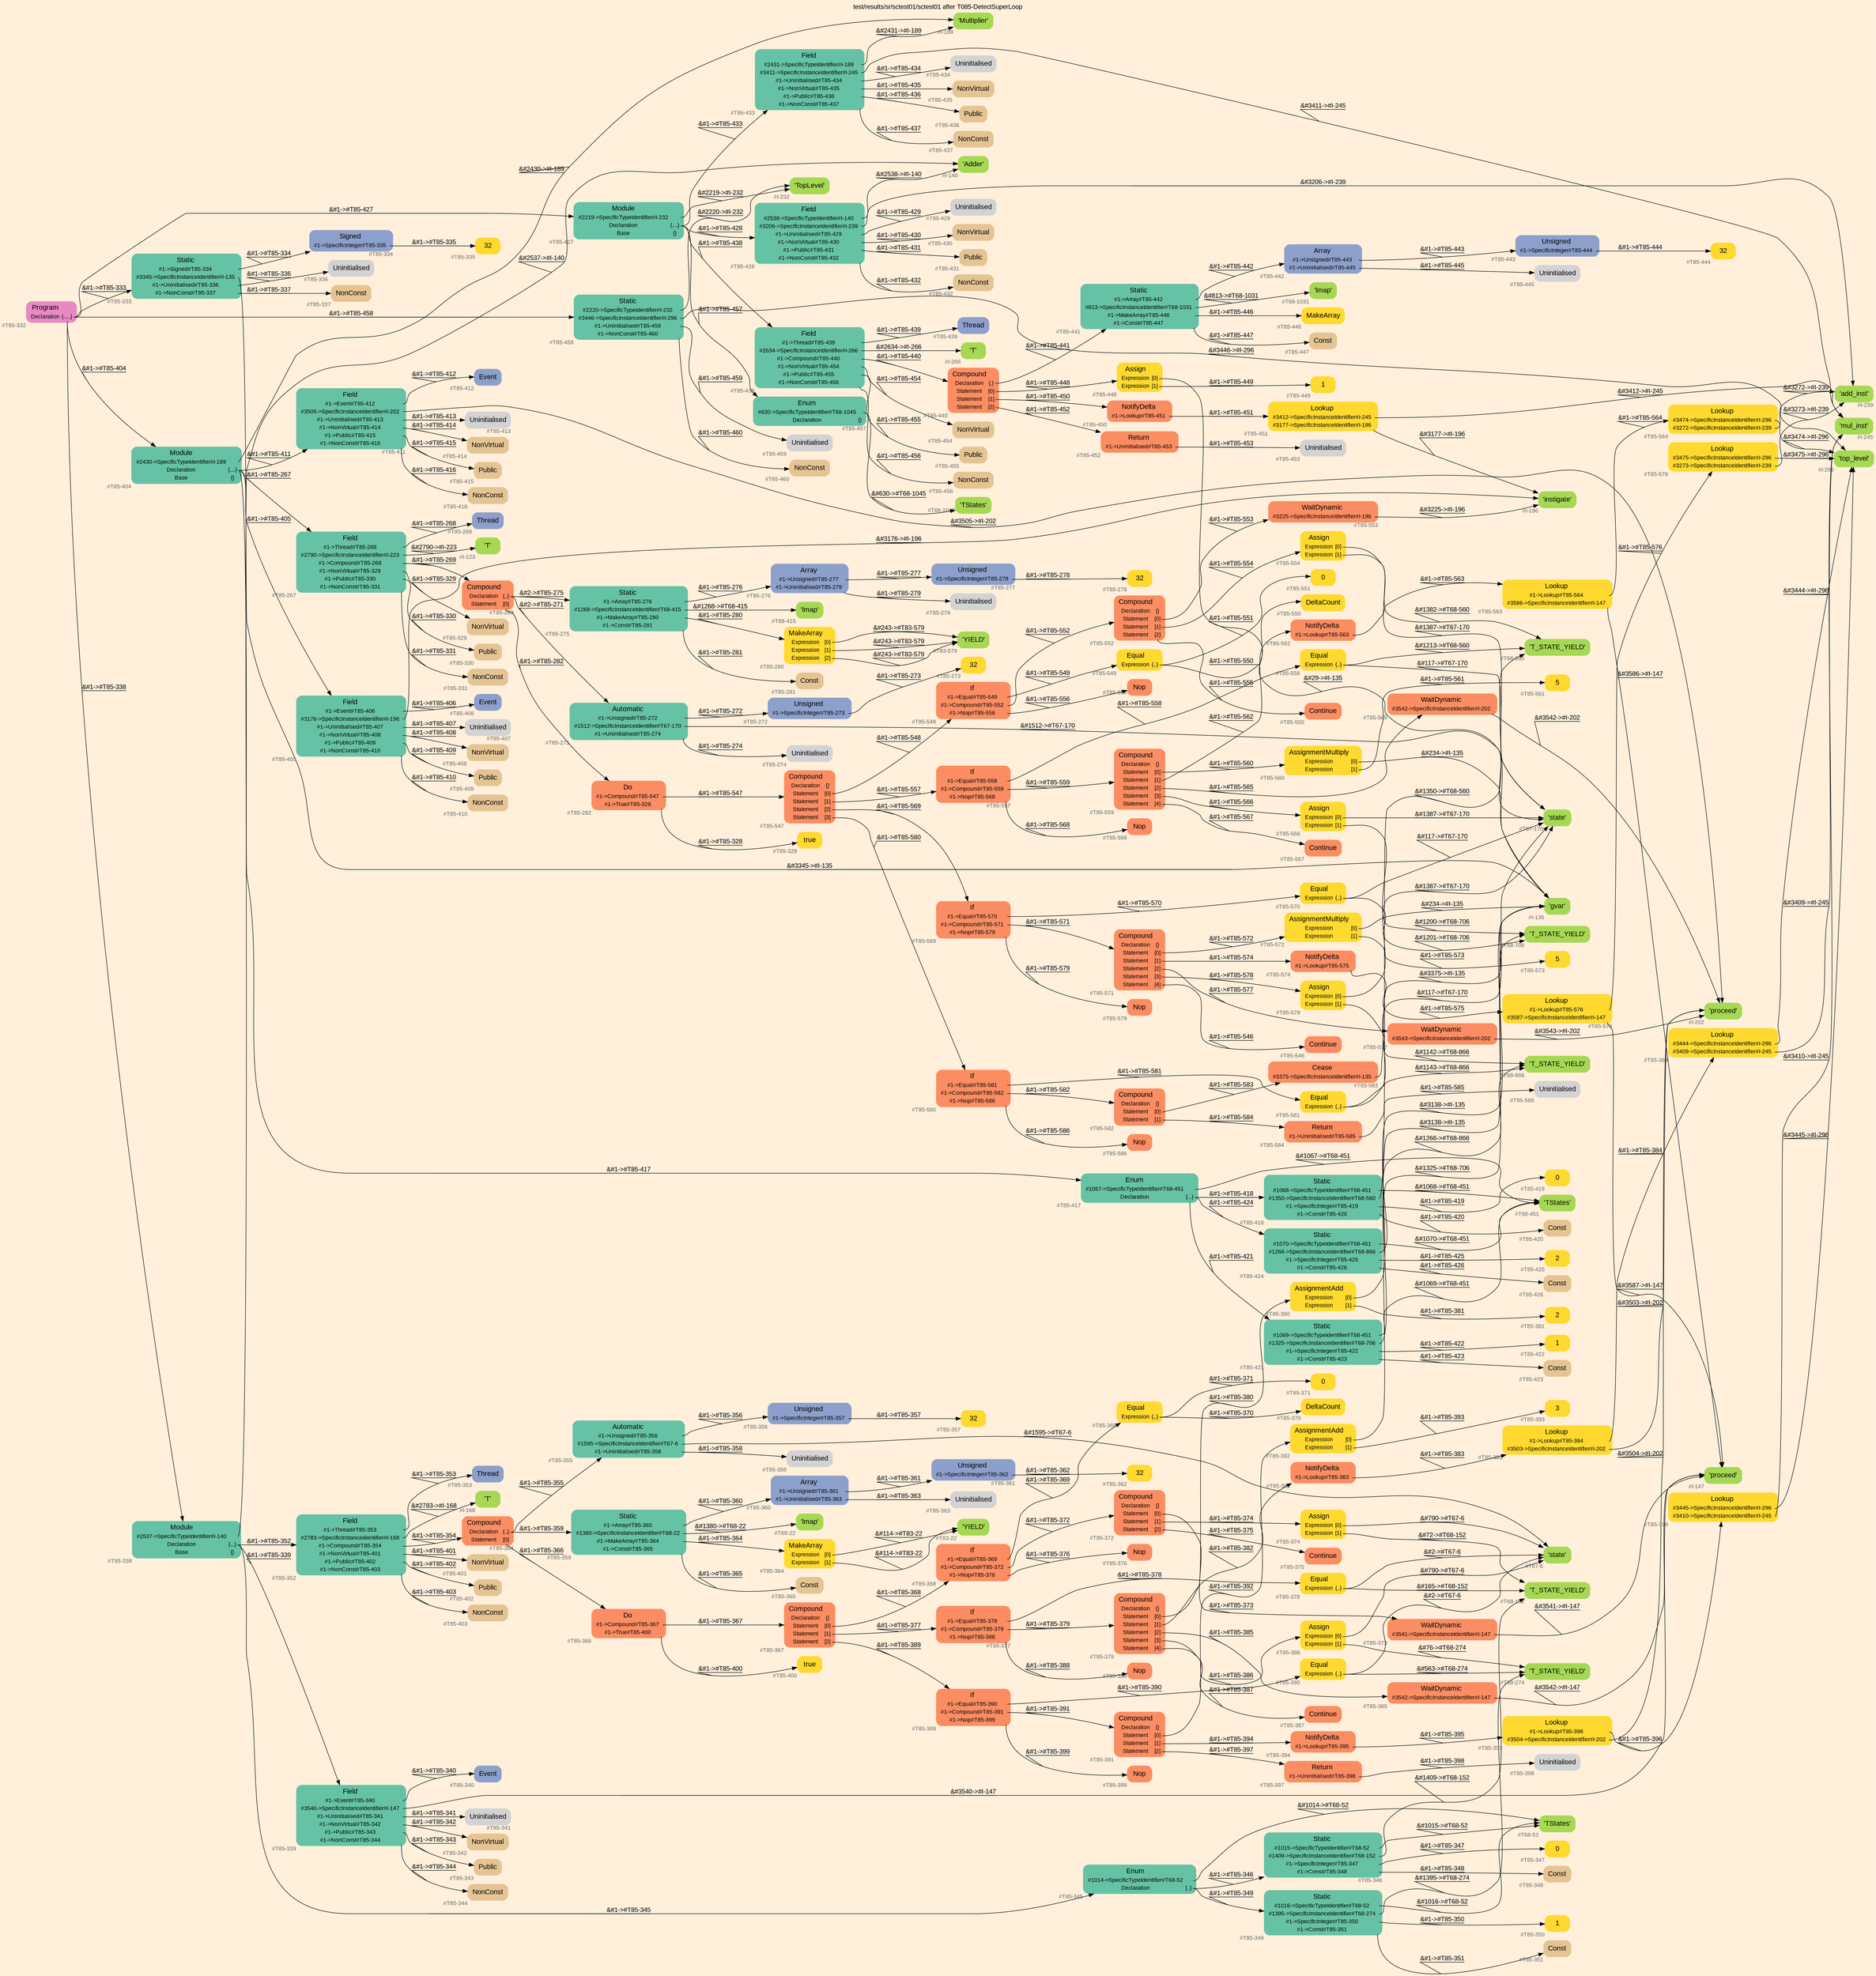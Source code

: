 digraph "test/results/sr/sctest01/sctest01 after T085-DetectSuperLoop" {
label = "test/results/sr/sctest01/sctest01 after T085-DetectSuperLoop"
labelloc = t
graph [
    rankdir = "LR"
    ranksep = 0.3
    bgcolor = antiquewhite1
    color = black
    fontcolor = black
    fontname = "Arial"
];
node [
    fontname = "Arial"
];
edge [
    fontname = "Arial"
];

// -------------------- node figure --------------------
// -------- block #T85-332 ----------
"#T85-332" [
    fillcolor = "/set28/4"
    xlabel = "#T85-332"
    fontsize = "12"
    fontcolor = grey40
    shape = "plaintext"
    label = <<TABLE BORDER="0" CELLBORDER="0" CELLSPACING="0">
     <TR><TD><FONT COLOR="black" POINT-SIZE="15">Program</FONT></TD></TR>
     <TR><TD><FONT COLOR="black" POINT-SIZE="12">Declaration</FONT></TD><TD PORT="port0"><FONT COLOR="black" POINT-SIZE="12">{.....}</FONT></TD></TR>
    </TABLE>>
    style = "rounded,filled"
];

// -------- block #T85-333 ----------
"#T85-333" [
    fillcolor = "/set28/1"
    xlabel = "#T85-333"
    fontsize = "12"
    fontcolor = grey40
    shape = "plaintext"
    label = <<TABLE BORDER="0" CELLBORDER="0" CELLSPACING="0">
     <TR><TD><FONT COLOR="black" POINT-SIZE="15">Static</FONT></TD></TR>
     <TR><TD><FONT COLOR="black" POINT-SIZE="12">#1-&gt;Signed#T85-334</FONT></TD><TD PORT="port0"></TD></TR>
     <TR><TD><FONT COLOR="black" POINT-SIZE="12">#3345-&gt;SpecificInstanceIdentifier#I-135</FONT></TD><TD PORT="port1"></TD></TR>
     <TR><TD><FONT COLOR="black" POINT-SIZE="12">#1-&gt;Uninitialised#T85-336</FONT></TD><TD PORT="port2"></TD></TR>
     <TR><TD><FONT COLOR="black" POINT-SIZE="12">#1-&gt;NonConst#T85-337</FONT></TD><TD PORT="port3"></TD></TR>
    </TABLE>>
    style = "rounded,filled"
];

// -------- block #T85-334 ----------
"#T85-334" [
    fillcolor = "/set28/3"
    xlabel = "#T85-334"
    fontsize = "12"
    fontcolor = grey40
    shape = "plaintext"
    label = <<TABLE BORDER="0" CELLBORDER="0" CELLSPACING="0">
     <TR><TD><FONT COLOR="black" POINT-SIZE="15">Signed</FONT></TD></TR>
     <TR><TD><FONT COLOR="black" POINT-SIZE="12">#1-&gt;SpecificInteger#T85-335</FONT></TD><TD PORT="port0"></TD></TR>
    </TABLE>>
    style = "rounded,filled"
];

// -------- block #T85-335 ----------
"#T85-335" [
    fillcolor = "/set28/6"
    xlabel = "#T85-335"
    fontsize = "12"
    fontcolor = grey40
    shape = "plaintext"
    label = <<TABLE BORDER="0" CELLBORDER="0" CELLSPACING="0">
     <TR><TD><FONT COLOR="black" POINT-SIZE="15">32</FONT></TD></TR>
    </TABLE>>
    style = "rounded,filled"
];

// -------- block #I-135 ----------
"#I-135" [
    fillcolor = "/set28/5"
    xlabel = "#I-135"
    fontsize = "12"
    fontcolor = grey40
    shape = "plaintext"
    label = <<TABLE BORDER="0" CELLBORDER="0" CELLSPACING="0">
     <TR><TD><FONT COLOR="black" POINT-SIZE="15">'gvar'</FONT></TD></TR>
    </TABLE>>
    style = "rounded,filled"
];

// -------- block #T85-336 ----------
"#T85-336" [
    xlabel = "#T85-336"
    fontsize = "12"
    fontcolor = grey40
    shape = "plaintext"
    label = <<TABLE BORDER="0" CELLBORDER="0" CELLSPACING="0">
     <TR><TD><FONT COLOR="black" POINT-SIZE="15">Uninitialised</FONT></TD></TR>
    </TABLE>>
    style = "rounded,filled"
];

// -------- block #T85-337 ----------
"#T85-337" [
    fillcolor = "/set28/7"
    xlabel = "#T85-337"
    fontsize = "12"
    fontcolor = grey40
    shape = "plaintext"
    label = <<TABLE BORDER="0" CELLBORDER="0" CELLSPACING="0">
     <TR><TD><FONT COLOR="black" POINT-SIZE="15">NonConst</FONT></TD></TR>
    </TABLE>>
    style = "rounded,filled"
];

// -------- block #T85-338 ----------
"#T85-338" [
    fillcolor = "/set28/1"
    xlabel = "#T85-338"
    fontsize = "12"
    fontcolor = grey40
    shape = "plaintext"
    label = <<TABLE BORDER="0" CELLBORDER="0" CELLSPACING="0">
     <TR><TD><FONT COLOR="black" POINT-SIZE="15">Module</FONT></TD></TR>
     <TR><TD><FONT COLOR="black" POINT-SIZE="12">#2537-&gt;SpecificTypeIdentifier#I-140</FONT></TD><TD PORT="port0"></TD></TR>
     <TR><TD><FONT COLOR="black" POINT-SIZE="12">Declaration</FONT></TD><TD PORT="port1"><FONT COLOR="black" POINT-SIZE="12">{...}</FONT></TD></TR>
     <TR><TD><FONT COLOR="black" POINT-SIZE="12">Base</FONT></TD><TD PORT="port2"><FONT COLOR="black" POINT-SIZE="12">{}</FONT></TD></TR>
    </TABLE>>
    style = "rounded,filled"
];

// -------- block #I-140 ----------
"#I-140" [
    fillcolor = "/set28/5"
    xlabel = "#I-140"
    fontsize = "12"
    fontcolor = grey40
    shape = "plaintext"
    label = <<TABLE BORDER="0" CELLBORDER="0" CELLSPACING="0">
     <TR><TD><FONT COLOR="black" POINT-SIZE="15">'Adder'</FONT></TD></TR>
    </TABLE>>
    style = "rounded,filled"
];

// -------- block #T85-339 ----------
"#T85-339" [
    fillcolor = "/set28/1"
    xlabel = "#T85-339"
    fontsize = "12"
    fontcolor = grey40
    shape = "plaintext"
    label = <<TABLE BORDER="0" CELLBORDER="0" CELLSPACING="0">
     <TR><TD><FONT COLOR="black" POINT-SIZE="15">Field</FONT></TD></TR>
     <TR><TD><FONT COLOR="black" POINT-SIZE="12">#1-&gt;Event#T85-340</FONT></TD><TD PORT="port0"></TD></TR>
     <TR><TD><FONT COLOR="black" POINT-SIZE="12">#3540-&gt;SpecificInstanceIdentifier#I-147</FONT></TD><TD PORT="port1"></TD></TR>
     <TR><TD><FONT COLOR="black" POINT-SIZE="12">#1-&gt;Uninitialised#T85-341</FONT></TD><TD PORT="port2"></TD></TR>
     <TR><TD><FONT COLOR="black" POINT-SIZE="12">#1-&gt;NonVirtual#T85-342</FONT></TD><TD PORT="port3"></TD></TR>
     <TR><TD><FONT COLOR="black" POINT-SIZE="12">#1-&gt;Public#T85-343</FONT></TD><TD PORT="port4"></TD></TR>
     <TR><TD><FONT COLOR="black" POINT-SIZE="12">#1-&gt;NonConst#T85-344</FONT></TD><TD PORT="port5"></TD></TR>
    </TABLE>>
    style = "rounded,filled"
];

// -------- block #T85-340 ----------
"#T85-340" [
    fillcolor = "/set28/3"
    xlabel = "#T85-340"
    fontsize = "12"
    fontcolor = grey40
    shape = "plaintext"
    label = <<TABLE BORDER="0" CELLBORDER="0" CELLSPACING="0">
     <TR><TD><FONT COLOR="black" POINT-SIZE="15">Event</FONT></TD></TR>
    </TABLE>>
    style = "rounded,filled"
];

// -------- block #I-147 ----------
"#I-147" [
    fillcolor = "/set28/5"
    xlabel = "#I-147"
    fontsize = "12"
    fontcolor = grey40
    shape = "plaintext"
    label = <<TABLE BORDER="0" CELLBORDER="0" CELLSPACING="0">
     <TR><TD><FONT COLOR="black" POINT-SIZE="15">'proceed'</FONT></TD></TR>
    </TABLE>>
    style = "rounded,filled"
];

// -------- block #T85-341 ----------
"#T85-341" [
    xlabel = "#T85-341"
    fontsize = "12"
    fontcolor = grey40
    shape = "plaintext"
    label = <<TABLE BORDER="0" CELLBORDER="0" CELLSPACING="0">
     <TR><TD><FONT COLOR="black" POINT-SIZE="15">Uninitialised</FONT></TD></TR>
    </TABLE>>
    style = "rounded,filled"
];

// -------- block #T85-342 ----------
"#T85-342" [
    fillcolor = "/set28/7"
    xlabel = "#T85-342"
    fontsize = "12"
    fontcolor = grey40
    shape = "plaintext"
    label = <<TABLE BORDER="0" CELLBORDER="0" CELLSPACING="0">
     <TR><TD><FONT COLOR="black" POINT-SIZE="15">NonVirtual</FONT></TD></TR>
    </TABLE>>
    style = "rounded,filled"
];

// -------- block #T85-343 ----------
"#T85-343" [
    fillcolor = "/set28/7"
    xlabel = "#T85-343"
    fontsize = "12"
    fontcolor = grey40
    shape = "plaintext"
    label = <<TABLE BORDER="0" CELLBORDER="0" CELLSPACING="0">
     <TR><TD><FONT COLOR="black" POINT-SIZE="15">Public</FONT></TD></TR>
    </TABLE>>
    style = "rounded,filled"
];

// -------- block #T85-344 ----------
"#T85-344" [
    fillcolor = "/set28/7"
    xlabel = "#T85-344"
    fontsize = "12"
    fontcolor = grey40
    shape = "plaintext"
    label = <<TABLE BORDER="0" CELLBORDER="0" CELLSPACING="0">
     <TR><TD><FONT COLOR="black" POINT-SIZE="15">NonConst</FONT></TD></TR>
    </TABLE>>
    style = "rounded,filled"
];

// -------- block #T85-345 ----------
"#T85-345" [
    fillcolor = "/set28/1"
    xlabel = "#T85-345"
    fontsize = "12"
    fontcolor = grey40
    shape = "plaintext"
    label = <<TABLE BORDER="0" CELLBORDER="0" CELLSPACING="0">
     <TR><TD><FONT COLOR="black" POINT-SIZE="15">Enum</FONT></TD></TR>
     <TR><TD><FONT COLOR="black" POINT-SIZE="12">#1014-&gt;SpecificTypeIdentifier#T68-52</FONT></TD><TD PORT="port0"></TD></TR>
     <TR><TD><FONT COLOR="black" POINT-SIZE="12">Declaration</FONT></TD><TD PORT="port1"><FONT COLOR="black" POINT-SIZE="12">{..}</FONT></TD></TR>
    </TABLE>>
    style = "rounded,filled"
];

// -------- block #T68-52 ----------
"#T68-52" [
    fillcolor = "/set28/5"
    xlabel = "#T68-52"
    fontsize = "12"
    fontcolor = grey40
    shape = "plaintext"
    label = <<TABLE BORDER="0" CELLBORDER="0" CELLSPACING="0">
     <TR><TD><FONT COLOR="black" POINT-SIZE="15">'TStates'</FONT></TD></TR>
    </TABLE>>
    style = "rounded,filled"
];

// -------- block #T85-346 ----------
"#T85-346" [
    fillcolor = "/set28/1"
    xlabel = "#T85-346"
    fontsize = "12"
    fontcolor = grey40
    shape = "plaintext"
    label = <<TABLE BORDER="0" CELLBORDER="0" CELLSPACING="0">
     <TR><TD><FONT COLOR="black" POINT-SIZE="15">Static</FONT></TD></TR>
     <TR><TD><FONT COLOR="black" POINT-SIZE="12">#1015-&gt;SpecificTypeIdentifier#T68-52</FONT></TD><TD PORT="port0"></TD></TR>
     <TR><TD><FONT COLOR="black" POINT-SIZE="12">#1409-&gt;SpecificInstanceIdentifier#T68-152</FONT></TD><TD PORT="port1"></TD></TR>
     <TR><TD><FONT COLOR="black" POINT-SIZE="12">#1-&gt;SpecificInteger#T85-347</FONT></TD><TD PORT="port2"></TD></TR>
     <TR><TD><FONT COLOR="black" POINT-SIZE="12">#1-&gt;Const#T85-348</FONT></TD><TD PORT="port3"></TD></TR>
    </TABLE>>
    style = "rounded,filled"
];

// -------- block #T68-152 ----------
"#T68-152" [
    fillcolor = "/set28/5"
    xlabel = "#T68-152"
    fontsize = "12"
    fontcolor = grey40
    shape = "plaintext"
    label = <<TABLE BORDER="0" CELLBORDER="0" CELLSPACING="0">
     <TR><TD><FONT COLOR="black" POINT-SIZE="15">'T_STATE_YIELD'</FONT></TD></TR>
    </TABLE>>
    style = "rounded,filled"
];

// -------- block #T85-347 ----------
"#T85-347" [
    fillcolor = "/set28/6"
    xlabel = "#T85-347"
    fontsize = "12"
    fontcolor = grey40
    shape = "plaintext"
    label = <<TABLE BORDER="0" CELLBORDER="0" CELLSPACING="0">
     <TR><TD><FONT COLOR="black" POINT-SIZE="15">0</FONT></TD></TR>
    </TABLE>>
    style = "rounded,filled"
];

// -------- block #T85-348 ----------
"#T85-348" [
    fillcolor = "/set28/7"
    xlabel = "#T85-348"
    fontsize = "12"
    fontcolor = grey40
    shape = "plaintext"
    label = <<TABLE BORDER="0" CELLBORDER="0" CELLSPACING="0">
     <TR><TD><FONT COLOR="black" POINT-SIZE="15">Const</FONT></TD></TR>
    </TABLE>>
    style = "rounded,filled"
];

// -------- block #T85-349 ----------
"#T85-349" [
    fillcolor = "/set28/1"
    xlabel = "#T85-349"
    fontsize = "12"
    fontcolor = grey40
    shape = "plaintext"
    label = <<TABLE BORDER="0" CELLBORDER="0" CELLSPACING="0">
     <TR><TD><FONT COLOR="black" POINT-SIZE="15">Static</FONT></TD></TR>
     <TR><TD><FONT COLOR="black" POINT-SIZE="12">#1016-&gt;SpecificTypeIdentifier#T68-52</FONT></TD><TD PORT="port0"></TD></TR>
     <TR><TD><FONT COLOR="black" POINT-SIZE="12">#1395-&gt;SpecificInstanceIdentifier#T68-274</FONT></TD><TD PORT="port1"></TD></TR>
     <TR><TD><FONT COLOR="black" POINT-SIZE="12">#1-&gt;SpecificInteger#T85-350</FONT></TD><TD PORT="port2"></TD></TR>
     <TR><TD><FONT COLOR="black" POINT-SIZE="12">#1-&gt;Const#T85-351</FONT></TD><TD PORT="port3"></TD></TR>
    </TABLE>>
    style = "rounded,filled"
];

// -------- block #T68-274 ----------
"#T68-274" [
    fillcolor = "/set28/5"
    xlabel = "#T68-274"
    fontsize = "12"
    fontcolor = grey40
    shape = "plaintext"
    label = <<TABLE BORDER="0" CELLBORDER="0" CELLSPACING="0">
     <TR><TD><FONT COLOR="black" POINT-SIZE="15">'T_STATE_YIELD'</FONT></TD></TR>
    </TABLE>>
    style = "rounded,filled"
];

// -------- block #T85-350 ----------
"#T85-350" [
    fillcolor = "/set28/6"
    xlabel = "#T85-350"
    fontsize = "12"
    fontcolor = grey40
    shape = "plaintext"
    label = <<TABLE BORDER="0" CELLBORDER="0" CELLSPACING="0">
     <TR><TD><FONT COLOR="black" POINT-SIZE="15">1</FONT></TD></TR>
    </TABLE>>
    style = "rounded,filled"
];

// -------- block #T85-351 ----------
"#T85-351" [
    fillcolor = "/set28/7"
    xlabel = "#T85-351"
    fontsize = "12"
    fontcolor = grey40
    shape = "plaintext"
    label = <<TABLE BORDER="0" CELLBORDER="0" CELLSPACING="0">
     <TR><TD><FONT COLOR="black" POINT-SIZE="15">Const</FONT></TD></TR>
    </TABLE>>
    style = "rounded,filled"
];

// -------- block #T85-352 ----------
"#T85-352" [
    fillcolor = "/set28/1"
    xlabel = "#T85-352"
    fontsize = "12"
    fontcolor = grey40
    shape = "plaintext"
    label = <<TABLE BORDER="0" CELLBORDER="0" CELLSPACING="0">
     <TR><TD><FONT COLOR="black" POINT-SIZE="15">Field</FONT></TD></TR>
     <TR><TD><FONT COLOR="black" POINT-SIZE="12">#1-&gt;Thread#T85-353</FONT></TD><TD PORT="port0"></TD></TR>
     <TR><TD><FONT COLOR="black" POINT-SIZE="12">#2783-&gt;SpecificInstanceIdentifier#I-168</FONT></TD><TD PORT="port1"></TD></TR>
     <TR><TD><FONT COLOR="black" POINT-SIZE="12">#1-&gt;Compound#T85-354</FONT></TD><TD PORT="port2"></TD></TR>
     <TR><TD><FONT COLOR="black" POINT-SIZE="12">#1-&gt;NonVirtual#T85-401</FONT></TD><TD PORT="port3"></TD></TR>
     <TR><TD><FONT COLOR="black" POINT-SIZE="12">#1-&gt;Public#T85-402</FONT></TD><TD PORT="port4"></TD></TR>
     <TR><TD><FONT COLOR="black" POINT-SIZE="12">#1-&gt;NonConst#T85-403</FONT></TD><TD PORT="port5"></TD></TR>
    </TABLE>>
    style = "rounded,filled"
];

// -------- block #T85-353 ----------
"#T85-353" [
    fillcolor = "/set28/3"
    xlabel = "#T85-353"
    fontsize = "12"
    fontcolor = grey40
    shape = "plaintext"
    label = <<TABLE BORDER="0" CELLBORDER="0" CELLSPACING="0">
     <TR><TD><FONT COLOR="black" POINT-SIZE="15">Thread</FONT></TD></TR>
    </TABLE>>
    style = "rounded,filled"
];

// -------- block #I-168 ----------
"#I-168" [
    fillcolor = "/set28/5"
    xlabel = "#I-168"
    fontsize = "12"
    fontcolor = grey40
    shape = "plaintext"
    label = <<TABLE BORDER="0" CELLBORDER="0" CELLSPACING="0">
     <TR><TD><FONT COLOR="black" POINT-SIZE="15">'T'</FONT></TD></TR>
    </TABLE>>
    style = "rounded,filled"
];

// -------- block #T85-354 ----------
"#T85-354" [
    fillcolor = "/set28/2"
    xlabel = "#T85-354"
    fontsize = "12"
    fontcolor = grey40
    shape = "plaintext"
    label = <<TABLE BORDER="0" CELLBORDER="0" CELLSPACING="0">
     <TR><TD><FONT COLOR="black" POINT-SIZE="15">Compound</FONT></TD></TR>
     <TR><TD><FONT COLOR="black" POINT-SIZE="12">Declaration</FONT></TD><TD PORT="port0"><FONT COLOR="black" POINT-SIZE="12">{..}</FONT></TD></TR>
     <TR><TD><FONT COLOR="black" POINT-SIZE="12">Statement</FONT></TD><TD PORT="port1"><FONT COLOR="black" POINT-SIZE="12">[0]</FONT></TD></TR>
    </TABLE>>
    style = "rounded,filled"
];

// -------- block #T85-355 ----------
"#T85-355" [
    fillcolor = "/set28/1"
    xlabel = "#T85-355"
    fontsize = "12"
    fontcolor = grey40
    shape = "plaintext"
    label = <<TABLE BORDER="0" CELLBORDER="0" CELLSPACING="0">
     <TR><TD><FONT COLOR="black" POINT-SIZE="15">Automatic</FONT></TD></TR>
     <TR><TD><FONT COLOR="black" POINT-SIZE="12">#1-&gt;Unsigned#T85-356</FONT></TD><TD PORT="port0"></TD></TR>
     <TR><TD><FONT COLOR="black" POINT-SIZE="12">#1595-&gt;SpecificInstanceIdentifier#T67-6</FONT></TD><TD PORT="port1"></TD></TR>
     <TR><TD><FONT COLOR="black" POINT-SIZE="12">#1-&gt;Uninitialised#T85-358</FONT></TD><TD PORT="port2"></TD></TR>
    </TABLE>>
    style = "rounded,filled"
];

// -------- block #T85-356 ----------
"#T85-356" [
    fillcolor = "/set28/3"
    xlabel = "#T85-356"
    fontsize = "12"
    fontcolor = grey40
    shape = "plaintext"
    label = <<TABLE BORDER="0" CELLBORDER="0" CELLSPACING="0">
     <TR><TD><FONT COLOR="black" POINT-SIZE="15">Unsigned</FONT></TD></TR>
     <TR><TD><FONT COLOR="black" POINT-SIZE="12">#1-&gt;SpecificInteger#T85-357</FONT></TD><TD PORT="port0"></TD></TR>
    </TABLE>>
    style = "rounded,filled"
];

// -------- block #T85-357 ----------
"#T85-357" [
    fillcolor = "/set28/6"
    xlabel = "#T85-357"
    fontsize = "12"
    fontcolor = grey40
    shape = "plaintext"
    label = <<TABLE BORDER="0" CELLBORDER="0" CELLSPACING="0">
     <TR><TD><FONT COLOR="black" POINT-SIZE="15">32</FONT></TD></TR>
    </TABLE>>
    style = "rounded,filled"
];

// -------- block #T67-6 ----------
"#T67-6" [
    fillcolor = "/set28/5"
    xlabel = "#T67-6"
    fontsize = "12"
    fontcolor = grey40
    shape = "plaintext"
    label = <<TABLE BORDER="0" CELLBORDER="0" CELLSPACING="0">
     <TR><TD><FONT COLOR="black" POINT-SIZE="15">'state'</FONT></TD></TR>
    </TABLE>>
    style = "rounded,filled"
];

// -------- block #T85-358 ----------
"#T85-358" [
    xlabel = "#T85-358"
    fontsize = "12"
    fontcolor = grey40
    shape = "plaintext"
    label = <<TABLE BORDER="0" CELLBORDER="0" CELLSPACING="0">
     <TR><TD><FONT COLOR="black" POINT-SIZE="15">Uninitialised</FONT></TD></TR>
    </TABLE>>
    style = "rounded,filled"
];

// -------- block #T85-359 ----------
"#T85-359" [
    fillcolor = "/set28/1"
    xlabel = "#T85-359"
    fontsize = "12"
    fontcolor = grey40
    shape = "plaintext"
    label = <<TABLE BORDER="0" CELLBORDER="0" CELLSPACING="0">
     <TR><TD><FONT COLOR="black" POINT-SIZE="15">Static</FONT></TD></TR>
     <TR><TD><FONT COLOR="black" POINT-SIZE="12">#1-&gt;Array#T85-360</FONT></TD><TD PORT="port0"></TD></TR>
     <TR><TD><FONT COLOR="black" POINT-SIZE="12">#1380-&gt;SpecificInstanceIdentifier#T68-22</FONT></TD><TD PORT="port1"></TD></TR>
     <TR><TD><FONT COLOR="black" POINT-SIZE="12">#1-&gt;MakeArray#T85-364</FONT></TD><TD PORT="port2"></TD></TR>
     <TR><TD><FONT COLOR="black" POINT-SIZE="12">#1-&gt;Const#T85-365</FONT></TD><TD PORT="port3"></TD></TR>
    </TABLE>>
    style = "rounded,filled"
];

// -------- block #T85-360 ----------
"#T85-360" [
    fillcolor = "/set28/3"
    xlabel = "#T85-360"
    fontsize = "12"
    fontcolor = grey40
    shape = "plaintext"
    label = <<TABLE BORDER="0" CELLBORDER="0" CELLSPACING="0">
     <TR><TD><FONT COLOR="black" POINT-SIZE="15">Array</FONT></TD></TR>
     <TR><TD><FONT COLOR="black" POINT-SIZE="12">#1-&gt;Unsigned#T85-361</FONT></TD><TD PORT="port0"></TD></TR>
     <TR><TD><FONT COLOR="black" POINT-SIZE="12">#1-&gt;Uninitialised#T85-363</FONT></TD><TD PORT="port1"></TD></TR>
    </TABLE>>
    style = "rounded,filled"
];

// -------- block #T85-361 ----------
"#T85-361" [
    fillcolor = "/set28/3"
    xlabel = "#T85-361"
    fontsize = "12"
    fontcolor = grey40
    shape = "plaintext"
    label = <<TABLE BORDER="0" CELLBORDER="0" CELLSPACING="0">
     <TR><TD><FONT COLOR="black" POINT-SIZE="15">Unsigned</FONT></TD></TR>
     <TR><TD><FONT COLOR="black" POINT-SIZE="12">#1-&gt;SpecificInteger#T85-362</FONT></TD><TD PORT="port0"></TD></TR>
    </TABLE>>
    style = "rounded,filled"
];

// -------- block #T85-362 ----------
"#T85-362" [
    fillcolor = "/set28/6"
    xlabel = "#T85-362"
    fontsize = "12"
    fontcolor = grey40
    shape = "plaintext"
    label = <<TABLE BORDER="0" CELLBORDER="0" CELLSPACING="0">
     <TR><TD><FONT COLOR="black" POINT-SIZE="15">32</FONT></TD></TR>
    </TABLE>>
    style = "rounded,filled"
];

// -------- block #T85-363 ----------
"#T85-363" [
    xlabel = "#T85-363"
    fontsize = "12"
    fontcolor = grey40
    shape = "plaintext"
    label = <<TABLE BORDER="0" CELLBORDER="0" CELLSPACING="0">
     <TR><TD><FONT COLOR="black" POINT-SIZE="15">Uninitialised</FONT></TD></TR>
    </TABLE>>
    style = "rounded,filled"
];

// -------- block #T68-22 ----------
"#T68-22" [
    fillcolor = "/set28/5"
    xlabel = "#T68-22"
    fontsize = "12"
    fontcolor = grey40
    shape = "plaintext"
    label = <<TABLE BORDER="0" CELLBORDER="0" CELLSPACING="0">
     <TR><TD><FONT COLOR="black" POINT-SIZE="15">'lmap'</FONT></TD></TR>
    </TABLE>>
    style = "rounded,filled"
];

// -------- block #T85-364 ----------
"#T85-364" [
    fillcolor = "/set28/6"
    xlabel = "#T85-364"
    fontsize = "12"
    fontcolor = grey40
    shape = "plaintext"
    label = <<TABLE BORDER="0" CELLBORDER="0" CELLSPACING="0">
     <TR><TD><FONT COLOR="black" POINT-SIZE="15">MakeArray</FONT></TD></TR>
     <TR><TD><FONT COLOR="black" POINT-SIZE="12">Expression</FONT></TD><TD PORT="port0"><FONT COLOR="black" POINT-SIZE="12">[0]</FONT></TD></TR>
     <TR><TD><FONT COLOR="black" POINT-SIZE="12">Expression</FONT></TD><TD PORT="port1"><FONT COLOR="black" POINT-SIZE="12">[1]</FONT></TD></TR>
    </TABLE>>
    style = "rounded,filled"
];

// -------- block #T83-22 ----------
"#T83-22" [
    fillcolor = "/set28/5"
    xlabel = "#T83-22"
    fontsize = "12"
    fontcolor = grey40
    shape = "plaintext"
    label = <<TABLE BORDER="0" CELLBORDER="0" CELLSPACING="0">
     <TR><TD><FONT COLOR="black" POINT-SIZE="15">'YIELD'</FONT></TD></TR>
    </TABLE>>
    style = "rounded,filled"
];

// -------- block #T85-365 ----------
"#T85-365" [
    fillcolor = "/set28/7"
    xlabel = "#T85-365"
    fontsize = "12"
    fontcolor = grey40
    shape = "plaintext"
    label = <<TABLE BORDER="0" CELLBORDER="0" CELLSPACING="0">
     <TR><TD><FONT COLOR="black" POINT-SIZE="15">Const</FONT></TD></TR>
    </TABLE>>
    style = "rounded,filled"
];

// -------- block #T85-366 ----------
"#T85-366" [
    fillcolor = "/set28/2"
    xlabel = "#T85-366"
    fontsize = "12"
    fontcolor = grey40
    shape = "plaintext"
    label = <<TABLE BORDER="0" CELLBORDER="0" CELLSPACING="0">
     <TR><TD><FONT COLOR="black" POINT-SIZE="15">Do</FONT></TD></TR>
     <TR><TD><FONT COLOR="black" POINT-SIZE="12">#1-&gt;Compound#T85-367</FONT></TD><TD PORT="port0"></TD></TR>
     <TR><TD><FONT COLOR="black" POINT-SIZE="12">#1-&gt;True#T85-400</FONT></TD><TD PORT="port1"></TD></TR>
    </TABLE>>
    style = "rounded,filled"
];

// -------- block #T85-367 ----------
"#T85-367" [
    fillcolor = "/set28/2"
    xlabel = "#T85-367"
    fontsize = "12"
    fontcolor = grey40
    shape = "plaintext"
    label = <<TABLE BORDER="0" CELLBORDER="0" CELLSPACING="0">
     <TR><TD><FONT COLOR="black" POINT-SIZE="15">Compound</FONT></TD></TR>
     <TR><TD><FONT COLOR="black" POINT-SIZE="12">Declaration</FONT></TD><TD PORT="port0"><FONT COLOR="black" POINT-SIZE="12">{}</FONT></TD></TR>
     <TR><TD><FONT COLOR="black" POINT-SIZE="12">Statement</FONT></TD><TD PORT="port1"><FONT COLOR="black" POINT-SIZE="12">[0]</FONT></TD></TR>
     <TR><TD><FONT COLOR="black" POINT-SIZE="12">Statement</FONT></TD><TD PORT="port2"><FONT COLOR="black" POINT-SIZE="12">[1]</FONT></TD></TR>
     <TR><TD><FONT COLOR="black" POINT-SIZE="12">Statement</FONT></TD><TD PORT="port3"><FONT COLOR="black" POINT-SIZE="12">[2]</FONT></TD></TR>
    </TABLE>>
    style = "rounded,filled"
];

// -------- block #T85-368 ----------
"#T85-368" [
    fillcolor = "/set28/2"
    xlabel = "#T85-368"
    fontsize = "12"
    fontcolor = grey40
    shape = "plaintext"
    label = <<TABLE BORDER="0" CELLBORDER="0" CELLSPACING="0">
     <TR><TD><FONT COLOR="black" POINT-SIZE="15">If</FONT></TD></TR>
     <TR><TD><FONT COLOR="black" POINT-SIZE="12">#1-&gt;Equal#T85-369</FONT></TD><TD PORT="port0"></TD></TR>
     <TR><TD><FONT COLOR="black" POINT-SIZE="12">#1-&gt;Compound#T85-372</FONT></TD><TD PORT="port1"></TD></TR>
     <TR><TD><FONT COLOR="black" POINT-SIZE="12">#1-&gt;Nop#T85-376</FONT></TD><TD PORT="port2"></TD></TR>
    </TABLE>>
    style = "rounded,filled"
];

// -------- block #T85-369 ----------
"#T85-369" [
    fillcolor = "/set28/6"
    xlabel = "#T85-369"
    fontsize = "12"
    fontcolor = grey40
    shape = "plaintext"
    label = <<TABLE BORDER="0" CELLBORDER="0" CELLSPACING="0">
     <TR><TD><FONT COLOR="black" POINT-SIZE="15">Equal</FONT></TD></TR>
     <TR><TD><FONT COLOR="black" POINT-SIZE="12">Expression</FONT></TD><TD PORT="port0"><FONT COLOR="black" POINT-SIZE="12">{..}</FONT></TD></TR>
    </TABLE>>
    style = "rounded,filled"
];

// -------- block #T85-370 ----------
"#T85-370" [
    fillcolor = "/set28/6"
    xlabel = "#T85-370"
    fontsize = "12"
    fontcolor = grey40
    shape = "plaintext"
    label = <<TABLE BORDER="0" CELLBORDER="0" CELLSPACING="0">
     <TR><TD><FONT COLOR="black" POINT-SIZE="15">DeltaCount</FONT></TD></TR>
    </TABLE>>
    style = "rounded,filled"
];

// -------- block #T85-371 ----------
"#T85-371" [
    fillcolor = "/set28/6"
    xlabel = "#T85-371"
    fontsize = "12"
    fontcolor = grey40
    shape = "plaintext"
    label = <<TABLE BORDER="0" CELLBORDER="0" CELLSPACING="0">
     <TR><TD><FONT COLOR="black" POINT-SIZE="15">0</FONT></TD></TR>
    </TABLE>>
    style = "rounded,filled"
];

// -------- block #T85-372 ----------
"#T85-372" [
    fillcolor = "/set28/2"
    xlabel = "#T85-372"
    fontsize = "12"
    fontcolor = grey40
    shape = "plaintext"
    label = <<TABLE BORDER="0" CELLBORDER="0" CELLSPACING="0">
     <TR><TD><FONT COLOR="black" POINT-SIZE="15">Compound</FONT></TD></TR>
     <TR><TD><FONT COLOR="black" POINT-SIZE="12">Declaration</FONT></TD><TD PORT="port0"><FONT COLOR="black" POINT-SIZE="12">{}</FONT></TD></TR>
     <TR><TD><FONT COLOR="black" POINT-SIZE="12">Statement</FONT></TD><TD PORT="port1"><FONT COLOR="black" POINT-SIZE="12">[0]</FONT></TD></TR>
     <TR><TD><FONT COLOR="black" POINT-SIZE="12">Statement</FONT></TD><TD PORT="port2"><FONT COLOR="black" POINT-SIZE="12">[1]</FONT></TD></TR>
     <TR><TD><FONT COLOR="black" POINT-SIZE="12">Statement</FONT></TD><TD PORT="port3"><FONT COLOR="black" POINT-SIZE="12">[2]</FONT></TD></TR>
    </TABLE>>
    style = "rounded,filled"
];

// -------- block #T85-373 ----------
"#T85-373" [
    fillcolor = "/set28/2"
    xlabel = "#T85-373"
    fontsize = "12"
    fontcolor = grey40
    shape = "plaintext"
    label = <<TABLE BORDER="0" CELLBORDER="0" CELLSPACING="0">
     <TR><TD><FONT COLOR="black" POINT-SIZE="15">WaitDynamic</FONT></TD></TR>
     <TR><TD><FONT COLOR="black" POINT-SIZE="12">#3541-&gt;SpecificInstanceIdentifier#I-147</FONT></TD><TD PORT="port0"></TD></TR>
    </TABLE>>
    style = "rounded,filled"
];

// -------- block #T85-374 ----------
"#T85-374" [
    fillcolor = "/set28/6"
    xlabel = "#T85-374"
    fontsize = "12"
    fontcolor = grey40
    shape = "plaintext"
    label = <<TABLE BORDER="0" CELLBORDER="0" CELLSPACING="0">
     <TR><TD><FONT COLOR="black" POINT-SIZE="15">Assign</FONT></TD></TR>
     <TR><TD><FONT COLOR="black" POINT-SIZE="12">Expression</FONT></TD><TD PORT="port0"><FONT COLOR="black" POINT-SIZE="12">[0]</FONT></TD></TR>
     <TR><TD><FONT COLOR="black" POINT-SIZE="12">Expression</FONT></TD><TD PORT="port1"><FONT COLOR="black" POINT-SIZE="12">[1]</FONT></TD></TR>
    </TABLE>>
    style = "rounded,filled"
];

// -------- block #T85-375 ----------
"#T85-375" [
    fillcolor = "/set28/2"
    xlabel = "#T85-375"
    fontsize = "12"
    fontcolor = grey40
    shape = "plaintext"
    label = <<TABLE BORDER="0" CELLBORDER="0" CELLSPACING="0">
     <TR><TD><FONT COLOR="black" POINT-SIZE="15">Continue</FONT></TD></TR>
    </TABLE>>
    style = "rounded,filled"
];

// -------- block #T85-376 ----------
"#T85-376" [
    fillcolor = "/set28/2"
    xlabel = "#T85-376"
    fontsize = "12"
    fontcolor = grey40
    shape = "plaintext"
    label = <<TABLE BORDER="0" CELLBORDER="0" CELLSPACING="0">
     <TR><TD><FONT COLOR="black" POINT-SIZE="15">Nop</FONT></TD></TR>
    </TABLE>>
    style = "rounded,filled"
];

// -------- block #T85-377 ----------
"#T85-377" [
    fillcolor = "/set28/2"
    xlabel = "#T85-377"
    fontsize = "12"
    fontcolor = grey40
    shape = "plaintext"
    label = <<TABLE BORDER="0" CELLBORDER="0" CELLSPACING="0">
     <TR><TD><FONT COLOR="black" POINT-SIZE="15">If</FONT></TD></TR>
     <TR><TD><FONT COLOR="black" POINT-SIZE="12">#1-&gt;Equal#T85-378</FONT></TD><TD PORT="port0"></TD></TR>
     <TR><TD><FONT COLOR="black" POINT-SIZE="12">#1-&gt;Compound#T85-379</FONT></TD><TD PORT="port1"></TD></TR>
     <TR><TD><FONT COLOR="black" POINT-SIZE="12">#1-&gt;Nop#T85-388</FONT></TD><TD PORT="port2"></TD></TR>
    </TABLE>>
    style = "rounded,filled"
];

// -------- block #T85-378 ----------
"#T85-378" [
    fillcolor = "/set28/6"
    xlabel = "#T85-378"
    fontsize = "12"
    fontcolor = grey40
    shape = "plaintext"
    label = <<TABLE BORDER="0" CELLBORDER="0" CELLSPACING="0">
     <TR><TD><FONT COLOR="black" POINT-SIZE="15">Equal</FONT></TD></TR>
     <TR><TD><FONT COLOR="black" POINT-SIZE="12">Expression</FONT></TD><TD PORT="port0"><FONT COLOR="black" POINT-SIZE="12">{..}</FONT></TD></TR>
    </TABLE>>
    style = "rounded,filled"
];

// -------- block #T85-379 ----------
"#T85-379" [
    fillcolor = "/set28/2"
    xlabel = "#T85-379"
    fontsize = "12"
    fontcolor = grey40
    shape = "plaintext"
    label = <<TABLE BORDER="0" CELLBORDER="0" CELLSPACING="0">
     <TR><TD><FONT COLOR="black" POINT-SIZE="15">Compound</FONT></TD></TR>
     <TR><TD><FONT COLOR="black" POINT-SIZE="12">Declaration</FONT></TD><TD PORT="port0"><FONT COLOR="black" POINT-SIZE="12">{}</FONT></TD></TR>
     <TR><TD><FONT COLOR="black" POINT-SIZE="12">Statement</FONT></TD><TD PORT="port1"><FONT COLOR="black" POINT-SIZE="12">[0]</FONT></TD></TR>
     <TR><TD><FONT COLOR="black" POINT-SIZE="12">Statement</FONT></TD><TD PORT="port2"><FONT COLOR="black" POINT-SIZE="12">[1]</FONT></TD></TR>
     <TR><TD><FONT COLOR="black" POINT-SIZE="12">Statement</FONT></TD><TD PORT="port3"><FONT COLOR="black" POINT-SIZE="12">[2]</FONT></TD></TR>
     <TR><TD><FONT COLOR="black" POINT-SIZE="12">Statement</FONT></TD><TD PORT="port4"><FONT COLOR="black" POINT-SIZE="12">[3]</FONT></TD></TR>
     <TR><TD><FONT COLOR="black" POINT-SIZE="12">Statement</FONT></TD><TD PORT="port5"><FONT COLOR="black" POINT-SIZE="12">[4]</FONT></TD></TR>
    </TABLE>>
    style = "rounded,filled"
];

// -------- block #T85-380 ----------
"#T85-380" [
    fillcolor = "/set28/6"
    xlabel = "#T85-380"
    fontsize = "12"
    fontcolor = grey40
    shape = "plaintext"
    label = <<TABLE BORDER="0" CELLBORDER="0" CELLSPACING="0">
     <TR><TD><FONT COLOR="black" POINT-SIZE="15">AssignmentAdd</FONT></TD></TR>
     <TR><TD><FONT COLOR="black" POINT-SIZE="12">Expression</FONT></TD><TD PORT="port0"><FONT COLOR="black" POINT-SIZE="12">[0]</FONT></TD></TR>
     <TR><TD><FONT COLOR="black" POINT-SIZE="12">Expression</FONT></TD><TD PORT="port1"><FONT COLOR="black" POINT-SIZE="12">[1]</FONT></TD></TR>
    </TABLE>>
    style = "rounded,filled"
];

// -------- block #T85-381 ----------
"#T85-381" [
    fillcolor = "/set28/6"
    xlabel = "#T85-381"
    fontsize = "12"
    fontcolor = grey40
    shape = "plaintext"
    label = <<TABLE BORDER="0" CELLBORDER="0" CELLSPACING="0">
     <TR><TD><FONT COLOR="black" POINT-SIZE="15">2</FONT></TD></TR>
    </TABLE>>
    style = "rounded,filled"
];

// -------- block #T85-382 ----------
"#T85-382" [
    fillcolor = "/set28/2"
    xlabel = "#T85-382"
    fontsize = "12"
    fontcolor = grey40
    shape = "plaintext"
    label = <<TABLE BORDER="0" CELLBORDER="0" CELLSPACING="0">
     <TR><TD><FONT COLOR="black" POINT-SIZE="15">NotifyDelta</FONT></TD></TR>
     <TR><TD><FONT COLOR="black" POINT-SIZE="12">#1-&gt;Lookup#T85-383</FONT></TD><TD PORT="port0"></TD></TR>
    </TABLE>>
    style = "rounded,filled"
];

// -------- block #T85-383 ----------
"#T85-383" [
    fillcolor = "/set28/6"
    xlabel = "#T85-383"
    fontsize = "12"
    fontcolor = grey40
    shape = "plaintext"
    label = <<TABLE BORDER="0" CELLBORDER="0" CELLSPACING="0">
     <TR><TD><FONT COLOR="black" POINT-SIZE="15">Lookup</FONT></TD></TR>
     <TR><TD><FONT COLOR="black" POINT-SIZE="12">#1-&gt;Lookup#T85-384</FONT></TD><TD PORT="port0"></TD></TR>
     <TR><TD><FONT COLOR="black" POINT-SIZE="12">#3503-&gt;SpecificInstanceIdentifier#I-202</FONT></TD><TD PORT="port1"></TD></TR>
    </TABLE>>
    style = "rounded,filled"
];

// -------- block #T85-384 ----------
"#T85-384" [
    fillcolor = "/set28/6"
    xlabel = "#T85-384"
    fontsize = "12"
    fontcolor = grey40
    shape = "plaintext"
    label = <<TABLE BORDER="0" CELLBORDER="0" CELLSPACING="0">
     <TR><TD><FONT COLOR="black" POINT-SIZE="15">Lookup</FONT></TD></TR>
     <TR><TD><FONT COLOR="black" POINT-SIZE="12">#3444-&gt;SpecificInstanceIdentifier#I-296</FONT></TD><TD PORT="port0"></TD></TR>
     <TR><TD><FONT COLOR="black" POINT-SIZE="12">#3409-&gt;SpecificInstanceIdentifier#I-245</FONT></TD><TD PORT="port1"></TD></TR>
    </TABLE>>
    style = "rounded,filled"
];

// -------- block #I-296 ----------
"#I-296" [
    fillcolor = "/set28/5"
    xlabel = "#I-296"
    fontsize = "12"
    fontcolor = grey40
    shape = "plaintext"
    label = <<TABLE BORDER="0" CELLBORDER="0" CELLSPACING="0">
     <TR><TD><FONT COLOR="black" POINT-SIZE="15">'top_level'</FONT></TD></TR>
    </TABLE>>
    style = "rounded,filled"
];

// -------- block #I-245 ----------
"#I-245" [
    fillcolor = "/set28/5"
    xlabel = "#I-245"
    fontsize = "12"
    fontcolor = grey40
    shape = "plaintext"
    label = <<TABLE BORDER="0" CELLBORDER="0" CELLSPACING="0">
     <TR><TD><FONT COLOR="black" POINT-SIZE="15">'mul_inst'</FONT></TD></TR>
    </TABLE>>
    style = "rounded,filled"
];

// -------- block #I-202 ----------
"#I-202" [
    fillcolor = "/set28/5"
    xlabel = "#I-202"
    fontsize = "12"
    fontcolor = grey40
    shape = "plaintext"
    label = <<TABLE BORDER="0" CELLBORDER="0" CELLSPACING="0">
     <TR><TD><FONT COLOR="black" POINT-SIZE="15">'proceed'</FONT></TD></TR>
    </TABLE>>
    style = "rounded,filled"
];

// -------- block #T85-385 ----------
"#T85-385" [
    fillcolor = "/set28/2"
    xlabel = "#T85-385"
    fontsize = "12"
    fontcolor = grey40
    shape = "plaintext"
    label = <<TABLE BORDER="0" CELLBORDER="0" CELLSPACING="0">
     <TR><TD><FONT COLOR="black" POINT-SIZE="15">WaitDynamic</FONT></TD></TR>
     <TR><TD><FONT COLOR="black" POINT-SIZE="12">#3542-&gt;SpecificInstanceIdentifier#I-147</FONT></TD><TD PORT="port0"></TD></TR>
    </TABLE>>
    style = "rounded,filled"
];

// -------- block #T85-386 ----------
"#T85-386" [
    fillcolor = "/set28/6"
    xlabel = "#T85-386"
    fontsize = "12"
    fontcolor = grey40
    shape = "plaintext"
    label = <<TABLE BORDER="0" CELLBORDER="0" CELLSPACING="0">
     <TR><TD><FONT COLOR="black" POINT-SIZE="15">Assign</FONT></TD></TR>
     <TR><TD><FONT COLOR="black" POINT-SIZE="12">Expression</FONT></TD><TD PORT="port0"><FONT COLOR="black" POINT-SIZE="12">[0]</FONT></TD></TR>
     <TR><TD><FONT COLOR="black" POINT-SIZE="12">Expression</FONT></TD><TD PORT="port1"><FONT COLOR="black" POINT-SIZE="12">[1]</FONT></TD></TR>
    </TABLE>>
    style = "rounded,filled"
];

// -------- block #T85-387 ----------
"#T85-387" [
    fillcolor = "/set28/2"
    xlabel = "#T85-387"
    fontsize = "12"
    fontcolor = grey40
    shape = "plaintext"
    label = <<TABLE BORDER="0" CELLBORDER="0" CELLSPACING="0">
     <TR><TD><FONT COLOR="black" POINT-SIZE="15">Continue</FONT></TD></TR>
    </TABLE>>
    style = "rounded,filled"
];

// -------- block #T85-388 ----------
"#T85-388" [
    fillcolor = "/set28/2"
    xlabel = "#T85-388"
    fontsize = "12"
    fontcolor = grey40
    shape = "plaintext"
    label = <<TABLE BORDER="0" CELLBORDER="0" CELLSPACING="0">
     <TR><TD><FONT COLOR="black" POINT-SIZE="15">Nop</FONT></TD></TR>
    </TABLE>>
    style = "rounded,filled"
];

// -------- block #T85-389 ----------
"#T85-389" [
    fillcolor = "/set28/2"
    xlabel = "#T85-389"
    fontsize = "12"
    fontcolor = grey40
    shape = "plaintext"
    label = <<TABLE BORDER="0" CELLBORDER="0" CELLSPACING="0">
     <TR><TD><FONT COLOR="black" POINT-SIZE="15">If</FONT></TD></TR>
     <TR><TD><FONT COLOR="black" POINT-SIZE="12">#1-&gt;Equal#T85-390</FONT></TD><TD PORT="port0"></TD></TR>
     <TR><TD><FONT COLOR="black" POINT-SIZE="12">#1-&gt;Compound#T85-391</FONT></TD><TD PORT="port1"></TD></TR>
     <TR><TD><FONT COLOR="black" POINT-SIZE="12">#1-&gt;Nop#T85-399</FONT></TD><TD PORT="port2"></TD></TR>
    </TABLE>>
    style = "rounded,filled"
];

// -------- block #T85-390 ----------
"#T85-390" [
    fillcolor = "/set28/6"
    xlabel = "#T85-390"
    fontsize = "12"
    fontcolor = grey40
    shape = "plaintext"
    label = <<TABLE BORDER="0" CELLBORDER="0" CELLSPACING="0">
     <TR><TD><FONT COLOR="black" POINT-SIZE="15">Equal</FONT></TD></TR>
     <TR><TD><FONT COLOR="black" POINT-SIZE="12">Expression</FONT></TD><TD PORT="port0"><FONT COLOR="black" POINT-SIZE="12">{..}</FONT></TD></TR>
    </TABLE>>
    style = "rounded,filled"
];

// -------- block #T85-391 ----------
"#T85-391" [
    fillcolor = "/set28/2"
    xlabel = "#T85-391"
    fontsize = "12"
    fontcolor = grey40
    shape = "plaintext"
    label = <<TABLE BORDER="0" CELLBORDER="0" CELLSPACING="0">
     <TR><TD><FONT COLOR="black" POINT-SIZE="15">Compound</FONT></TD></TR>
     <TR><TD><FONT COLOR="black" POINT-SIZE="12">Declaration</FONT></TD><TD PORT="port0"><FONT COLOR="black" POINT-SIZE="12">{}</FONT></TD></TR>
     <TR><TD><FONT COLOR="black" POINT-SIZE="12">Statement</FONT></TD><TD PORT="port1"><FONT COLOR="black" POINT-SIZE="12">[0]</FONT></TD></TR>
     <TR><TD><FONT COLOR="black" POINT-SIZE="12">Statement</FONT></TD><TD PORT="port2"><FONT COLOR="black" POINT-SIZE="12">[1]</FONT></TD></TR>
     <TR><TD><FONT COLOR="black" POINT-SIZE="12">Statement</FONT></TD><TD PORT="port3"><FONT COLOR="black" POINT-SIZE="12">[2]</FONT></TD></TR>
    </TABLE>>
    style = "rounded,filled"
];

// -------- block #T85-392 ----------
"#T85-392" [
    fillcolor = "/set28/6"
    xlabel = "#T85-392"
    fontsize = "12"
    fontcolor = grey40
    shape = "plaintext"
    label = <<TABLE BORDER="0" CELLBORDER="0" CELLSPACING="0">
     <TR><TD><FONT COLOR="black" POINT-SIZE="15">AssignmentAdd</FONT></TD></TR>
     <TR><TD><FONT COLOR="black" POINT-SIZE="12">Expression</FONT></TD><TD PORT="port0"><FONT COLOR="black" POINT-SIZE="12">[0]</FONT></TD></TR>
     <TR><TD><FONT COLOR="black" POINT-SIZE="12">Expression</FONT></TD><TD PORT="port1"><FONT COLOR="black" POINT-SIZE="12">[1]</FONT></TD></TR>
    </TABLE>>
    style = "rounded,filled"
];

// -------- block #T85-393 ----------
"#T85-393" [
    fillcolor = "/set28/6"
    xlabel = "#T85-393"
    fontsize = "12"
    fontcolor = grey40
    shape = "plaintext"
    label = <<TABLE BORDER="0" CELLBORDER="0" CELLSPACING="0">
     <TR><TD><FONT COLOR="black" POINT-SIZE="15">3</FONT></TD></TR>
    </TABLE>>
    style = "rounded,filled"
];

// -------- block #T85-394 ----------
"#T85-394" [
    fillcolor = "/set28/2"
    xlabel = "#T85-394"
    fontsize = "12"
    fontcolor = grey40
    shape = "plaintext"
    label = <<TABLE BORDER="0" CELLBORDER="0" CELLSPACING="0">
     <TR><TD><FONT COLOR="black" POINT-SIZE="15">NotifyDelta</FONT></TD></TR>
     <TR><TD><FONT COLOR="black" POINT-SIZE="12">#1-&gt;Lookup#T85-395</FONT></TD><TD PORT="port0"></TD></TR>
    </TABLE>>
    style = "rounded,filled"
];

// -------- block #T85-395 ----------
"#T85-395" [
    fillcolor = "/set28/6"
    xlabel = "#T85-395"
    fontsize = "12"
    fontcolor = grey40
    shape = "plaintext"
    label = <<TABLE BORDER="0" CELLBORDER="0" CELLSPACING="0">
     <TR><TD><FONT COLOR="black" POINT-SIZE="15">Lookup</FONT></TD></TR>
     <TR><TD><FONT COLOR="black" POINT-SIZE="12">#1-&gt;Lookup#T85-396</FONT></TD><TD PORT="port0"></TD></TR>
     <TR><TD><FONT COLOR="black" POINT-SIZE="12">#3504-&gt;SpecificInstanceIdentifier#I-202</FONT></TD><TD PORT="port1"></TD></TR>
    </TABLE>>
    style = "rounded,filled"
];

// -------- block #T85-396 ----------
"#T85-396" [
    fillcolor = "/set28/6"
    xlabel = "#T85-396"
    fontsize = "12"
    fontcolor = grey40
    shape = "plaintext"
    label = <<TABLE BORDER="0" CELLBORDER="0" CELLSPACING="0">
     <TR><TD><FONT COLOR="black" POINT-SIZE="15">Lookup</FONT></TD></TR>
     <TR><TD><FONT COLOR="black" POINT-SIZE="12">#3445-&gt;SpecificInstanceIdentifier#I-296</FONT></TD><TD PORT="port0"></TD></TR>
     <TR><TD><FONT COLOR="black" POINT-SIZE="12">#3410-&gt;SpecificInstanceIdentifier#I-245</FONT></TD><TD PORT="port1"></TD></TR>
    </TABLE>>
    style = "rounded,filled"
];

// -------- block #T85-397 ----------
"#T85-397" [
    fillcolor = "/set28/2"
    xlabel = "#T85-397"
    fontsize = "12"
    fontcolor = grey40
    shape = "plaintext"
    label = <<TABLE BORDER="0" CELLBORDER="0" CELLSPACING="0">
     <TR><TD><FONT COLOR="black" POINT-SIZE="15">Return</FONT></TD></TR>
     <TR><TD><FONT COLOR="black" POINT-SIZE="12">#1-&gt;Uninitialised#T85-398</FONT></TD><TD PORT="port0"></TD></TR>
    </TABLE>>
    style = "rounded,filled"
];

// -------- block #T85-398 ----------
"#T85-398" [
    xlabel = "#T85-398"
    fontsize = "12"
    fontcolor = grey40
    shape = "plaintext"
    label = <<TABLE BORDER="0" CELLBORDER="0" CELLSPACING="0">
     <TR><TD><FONT COLOR="black" POINT-SIZE="15">Uninitialised</FONT></TD></TR>
    </TABLE>>
    style = "rounded,filled"
];

// -------- block #T85-399 ----------
"#T85-399" [
    fillcolor = "/set28/2"
    xlabel = "#T85-399"
    fontsize = "12"
    fontcolor = grey40
    shape = "plaintext"
    label = <<TABLE BORDER="0" CELLBORDER="0" CELLSPACING="0">
     <TR><TD><FONT COLOR="black" POINT-SIZE="15">Nop</FONT></TD></TR>
    </TABLE>>
    style = "rounded,filled"
];

// -------- block #T85-400 ----------
"#T85-400" [
    fillcolor = "/set28/6"
    xlabel = "#T85-400"
    fontsize = "12"
    fontcolor = grey40
    shape = "plaintext"
    label = <<TABLE BORDER="0" CELLBORDER="0" CELLSPACING="0">
     <TR><TD><FONT COLOR="black" POINT-SIZE="15">true</FONT></TD></TR>
    </TABLE>>
    style = "rounded,filled"
];

// -------- block #T85-401 ----------
"#T85-401" [
    fillcolor = "/set28/7"
    xlabel = "#T85-401"
    fontsize = "12"
    fontcolor = grey40
    shape = "plaintext"
    label = <<TABLE BORDER="0" CELLBORDER="0" CELLSPACING="0">
     <TR><TD><FONT COLOR="black" POINT-SIZE="15">NonVirtual</FONT></TD></TR>
    </TABLE>>
    style = "rounded,filled"
];

// -------- block #T85-402 ----------
"#T85-402" [
    fillcolor = "/set28/7"
    xlabel = "#T85-402"
    fontsize = "12"
    fontcolor = grey40
    shape = "plaintext"
    label = <<TABLE BORDER="0" CELLBORDER="0" CELLSPACING="0">
     <TR><TD><FONT COLOR="black" POINT-SIZE="15">Public</FONT></TD></TR>
    </TABLE>>
    style = "rounded,filled"
];

// -------- block #T85-403 ----------
"#T85-403" [
    fillcolor = "/set28/7"
    xlabel = "#T85-403"
    fontsize = "12"
    fontcolor = grey40
    shape = "plaintext"
    label = <<TABLE BORDER="0" CELLBORDER="0" CELLSPACING="0">
     <TR><TD><FONT COLOR="black" POINT-SIZE="15">NonConst</FONT></TD></TR>
    </TABLE>>
    style = "rounded,filled"
];

// -------- block #T85-404 ----------
"#T85-404" [
    fillcolor = "/set28/1"
    xlabel = "#T85-404"
    fontsize = "12"
    fontcolor = grey40
    shape = "plaintext"
    label = <<TABLE BORDER="0" CELLBORDER="0" CELLSPACING="0">
     <TR><TD><FONT COLOR="black" POINT-SIZE="15">Module</FONT></TD></TR>
     <TR><TD><FONT COLOR="black" POINT-SIZE="12">#2430-&gt;SpecificTypeIdentifier#I-189</FONT></TD><TD PORT="port0"></TD></TR>
     <TR><TD><FONT COLOR="black" POINT-SIZE="12">Declaration</FONT></TD><TD PORT="port1"><FONT COLOR="black" POINT-SIZE="12">{....}</FONT></TD></TR>
     <TR><TD><FONT COLOR="black" POINT-SIZE="12">Base</FONT></TD><TD PORT="port2"><FONT COLOR="black" POINT-SIZE="12">{}</FONT></TD></TR>
    </TABLE>>
    style = "rounded,filled"
];

// -------- block #I-189 ----------
"#I-189" [
    fillcolor = "/set28/5"
    xlabel = "#I-189"
    fontsize = "12"
    fontcolor = grey40
    shape = "plaintext"
    label = <<TABLE BORDER="0" CELLBORDER="0" CELLSPACING="0">
     <TR><TD><FONT COLOR="black" POINT-SIZE="15">'Multiplier'</FONT></TD></TR>
    </TABLE>>
    style = "rounded,filled"
];

// -------- block #T85-405 ----------
"#T85-405" [
    fillcolor = "/set28/1"
    xlabel = "#T85-405"
    fontsize = "12"
    fontcolor = grey40
    shape = "plaintext"
    label = <<TABLE BORDER="0" CELLBORDER="0" CELLSPACING="0">
     <TR><TD><FONT COLOR="black" POINT-SIZE="15">Field</FONT></TD></TR>
     <TR><TD><FONT COLOR="black" POINT-SIZE="12">#1-&gt;Event#T85-406</FONT></TD><TD PORT="port0"></TD></TR>
     <TR><TD><FONT COLOR="black" POINT-SIZE="12">#3176-&gt;SpecificInstanceIdentifier#I-196</FONT></TD><TD PORT="port1"></TD></TR>
     <TR><TD><FONT COLOR="black" POINT-SIZE="12">#1-&gt;Uninitialised#T85-407</FONT></TD><TD PORT="port2"></TD></TR>
     <TR><TD><FONT COLOR="black" POINT-SIZE="12">#1-&gt;NonVirtual#T85-408</FONT></TD><TD PORT="port3"></TD></TR>
     <TR><TD><FONT COLOR="black" POINT-SIZE="12">#1-&gt;Public#T85-409</FONT></TD><TD PORT="port4"></TD></TR>
     <TR><TD><FONT COLOR="black" POINT-SIZE="12">#1-&gt;NonConst#T85-410</FONT></TD><TD PORT="port5"></TD></TR>
    </TABLE>>
    style = "rounded,filled"
];

// -------- block #T85-406 ----------
"#T85-406" [
    fillcolor = "/set28/3"
    xlabel = "#T85-406"
    fontsize = "12"
    fontcolor = grey40
    shape = "plaintext"
    label = <<TABLE BORDER="0" CELLBORDER="0" CELLSPACING="0">
     <TR><TD><FONT COLOR="black" POINT-SIZE="15">Event</FONT></TD></TR>
    </TABLE>>
    style = "rounded,filled"
];

// -------- block #I-196 ----------
"#I-196" [
    fillcolor = "/set28/5"
    xlabel = "#I-196"
    fontsize = "12"
    fontcolor = grey40
    shape = "plaintext"
    label = <<TABLE BORDER="0" CELLBORDER="0" CELLSPACING="0">
     <TR><TD><FONT COLOR="black" POINT-SIZE="15">'instigate'</FONT></TD></TR>
    </TABLE>>
    style = "rounded,filled"
];

// -------- block #T85-407 ----------
"#T85-407" [
    xlabel = "#T85-407"
    fontsize = "12"
    fontcolor = grey40
    shape = "plaintext"
    label = <<TABLE BORDER="0" CELLBORDER="0" CELLSPACING="0">
     <TR><TD><FONT COLOR="black" POINT-SIZE="15">Uninitialised</FONT></TD></TR>
    </TABLE>>
    style = "rounded,filled"
];

// -------- block #T85-408 ----------
"#T85-408" [
    fillcolor = "/set28/7"
    xlabel = "#T85-408"
    fontsize = "12"
    fontcolor = grey40
    shape = "plaintext"
    label = <<TABLE BORDER="0" CELLBORDER="0" CELLSPACING="0">
     <TR><TD><FONT COLOR="black" POINT-SIZE="15">NonVirtual</FONT></TD></TR>
    </TABLE>>
    style = "rounded,filled"
];

// -------- block #T85-409 ----------
"#T85-409" [
    fillcolor = "/set28/7"
    xlabel = "#T85-409"
    fontsize = "12"
    fontcolor = grey40
    shape = "plaintext"
    label = <<TABLE BORDER="0" CELLBORDER="0" CELLSPACING="0">
     <TR><TD><FONT COLOR="black" POINT-SIZE="15">Public</FONT></TD></TR>
    </TABLE>>
    style = "rounded,filled"
];

// -------- block #T85-410 ----------
"#T85-410" [
    fillcolor = "/set28/7"
    xlabel = "#T85-410"
    fontsize = "12"
    fontcolor = grey40
    shape = "plaintext"
    label = <<TABLE BORDER="0" CELLBORDER="0" CELLSPACING="0">
     <TR><TD><FONT COLOR="black" POINT-SIZE="15">NonConst</FONT></TD></TR>
    </TABLE>>
    style = "rounded,filled"
];

// -------- block #T85-411 ----------
"#T85-411" [
    fillcolor = "/set28/1"
    xlabel = "#T85-411"
    fontsize = "12"
    fontcolor = grey40
    shape = "plaintext"
    label = <<TABLE BORDER="0" CELLBORDER="0" CELLSPACING="0">
     <TR><TD><FONT COLOR="black" POINT-SIZE="15">Field</FONT></TD></TR>
     <TR><TD><FONT COLOR="black" POINT-SIZE="12">#1-&gt;Event#T85-412</FONT></TD><TD PORT="port0"></TD></TR>
     <TR><TD><FONT COLOR="black" POINT-SIZE="12">#3505-&gt;SpecificInstanceIdentifier#I-202</FONT></TD><TD PORT="port1"></TD></TR>
     <TR><TD><FONT COLOR="black" POINT-SIZE="12">#1-&gt;Uninitialised#T85-413</FONT></TD><TD PORT="port2"></TD></TR>
     <TR><TD><FONT COLOR="black" POINT-SIZE="12">#1-&gt;NonVirtual#T85-414</FONT></TD><TD PORT="port3"></TD></TR>
     <TR><TD><FONT COLOR="black" POINT-SIZE="12">#1-&gt;Public#T85-415</FONT></TD><TD PORT="port4"></TD></TR>
     <TR><TD><FONT COLOR="black" POINT-SIZE="12">#1-&gt;NonConst#T85-416</FONT></TD><TD PORT="port5"></TD></TR>
    </TABLE>>
    style = "rounded,filled"
];

// -------- block #T85-412 ----------
"#T85-412" [
    fillcolor = "/set28/3"
    xlabel = "#T85-412"
    fontsize = "12"
    fontcolor = grey40
    shape = "plaintext"
    label = <<TABLE BORDER="0" CELLBORDER="0" CELLSPACING="0">
     <TR><TD><FONT COLOR="black" POINT-SIZE="15">Event</FONT></TD></TR>
    </TABLE>>
    style = "rounded,filled"
];

// -------- block #T85-413 ----------
"#T85-413" [
    xlabel = "#T85-413"
    fontsize = "12"
    fontcolor = grey40
    shape = "plaintext"
    label = <<TABLE BORDER="0" CELLBORDER="0" CELLSPACING="0">
     <TR><TD><FONT COLOR="black" POINT-SIZE="15">Uninitialised</FONT></TD></TR>
    </TABLE>>
    style = "rounded,filled"
];

// -------- block #T85-414 ----------
"#T85-414" [
    fillcolor = "/set28/7"
    xlabel = "#T85-414"
    fontsize = "12"
    fontcolor = grey40
    shape = "plaintext"
    label = <<TABLE BORDER="0" CELLBORDER="0" CELLSPACING="0">
     <TR><TD><FONT COLOR="black" POINT-SIZE="15">NonVirtual</FONT></TD></TR>
    </TABLE>>
    style = "rounded,filled"
];

// -------- block #T85-415 ----------
"#T85-415" [
    fillcolor = "/set28/7"
    xlabel = "#T85-415"
    fontsize = "12"
    fontcolor = grey40
    shape = "plaintext"
    label = <<TABLE BORDER="0" CELLBORDER="0" CELLSPACING="0">
     <TR><TD><FONT COLOR="black" POINT-SIZE="15">Public</FONT></TD></TR>
    </TABLE>>
    style = "rounded,filled"
];

// -------- block #T85-416 ----------
"#T85-416" [
    fillcolor = "/set28/7"
    xlabel = "#T85-416"
    fontsize = "12"
    fontcolor = grey40
    shape = "plaintext"
    label = <<TABLE BORDER="0" CELLBORDER="0" CELLSPACING="0">
     <TR><TD><FONT COLOR="black" POINT-SIZE="15">NonConst</FONT></TD></TR>
    </TABLE>>
    style = "rounded,filled"
];

// -------- block #T85-417 ----------
"#T85-417" [
    fillcolor = "/set28/1"
    xlabel = "#T85-417"
    fontsize = "12"
    fontcolor = grey40
    shape = "plaintext"
    label = <<TABLE BORDER="0" CELLBORDER="0" CELLSPACING="0">
     <TR><TD><FONT COLOR="black" POINT-SIZE="15">Enum</FONT></TD></TR>
     <TR><TD><FONT COLOR="black" POINT-SIZE="12">#1067-&gt;SpecificTypeIdentifier#T68-451</FONT></TD><TD PORT="port0"></TD></TR>
     <TR><TD><FONT COLOR="black" POINT-SIZE="12">Declaration</FONT></TD><TD PORT="port1"><FONT COLOR="black" POINT-SIZE="12">{...}</FONT></TD></TR>
    </TABLE>>
    style = "rounded,filled"
];

// -------- block #T68-451 ----------
"#T68-451" [
    fillcolor = "/set28/5"
    xlabel = "#T68-451"
    fontsize = "12"
    fontcolor = grey40
    shape = "plaintext"
    label = <<TABLE BORDER="0" CELLBORDER="0" CELLSPACING="0">
     <TR><TD><FONT COLOR="black" POINT-SIZE="15">'TStates'</FONT></TD></TR>
    </TABLE>>
    style = "rounded,filled"
];

// -------- block #T85-418 ----------
"#T85-418" [
    fillcolor = "/set28/1"
    xlabel = "#T85-418"
    fontsize = "12"
    fontcolor = grey40
    shape = "plaintext"
    label = <<TABLE BORDER="0" CELLBORDER="0" CELLSPACING="0">
     <TR><TD><FONT COLOR="black" POINT-SIZE="15">Static</FONT></TD></TR>
     <TR><TD><FONT COLOR="black" POINT-SIZE="12">#1068-&gt;SpecificTypeIdentifier#T68-451</FONT></TD><TD PORT="port0"></TD></TR>
     <TR><TD><FONT COLOR="black" POINT-SIZE="12">#1350-&gt;SpecificInstanceIdentifier#T68-560</FONT></TD><TD PORT="port1"></TD></TR>
     <TR><TD><FONT COLOR="black" POINT-SIZE="12">#1-&gt;SpecificInteger#T85-419</FONT></TD><TD PORT="port2"></TD></TR>
     <TR><TD><FONT COLOR="black" POINT-SIZE="12">#1-&gt;Const#T85-420</FONT></TD><TD PORT="port3"></TD></TR>
    </TABLE>>
    style = "rounded,filled"
];

// -------- block #T68-560 ----------
"#T68-560" [
    fillcolor = "/set28/5"
    xlabel = "#T68-560"
    fontsize = "12"
    fontcolor = grey40
    shape = "plaintext"
    label = <<TABLE BORDER="0" CELLBORDER="0" CELLSPACING="0">
     <TR><TD><FONT COLOR="black" POINT-SIZE="15">'T_STATE_YIELD'</FONT></TD></TR>
    </TABLE>>
    style = "rounded,filled"
];

// -------- block #T85-419 ----------
"#T85-419" [
    fillcolor = "/set28/6"
    xlabel = "#T85-419"
    fontsize = "12"
    fontcolor = grey40
    shape = "plaintext"
    label = <<TABLE BORDER="0" CELLBORDER="0" CELLSPACING="0">
     <TR><TD><FONT COLOR="black" POINT-SIZE="15">0</FONT></TD></TR>
    </TABLE>>
    style = "rounded,filled"
];

// -------- block #T85-420 ----------
"#T85-420" [
    fillcolor = "/set28/7"
    xlabel = "#T85-420"
    fontsize = "12"
    fontcolor = grey40
    shape = "plaintext"
    label = <<TABLE BORDER="0" CELLBORDER="0" CELLSPACING="0">
     <TR><TD><FONT COLOR="black" POINT-SIZE="15">Const</FONT></TD></TR>
    </TABLE>>
    style = "rounded,filled"
];

// -------- block #T85-421 ----------
"#T85-421" [
    fillcolor = "/set28/1"
    xlabel = "#T85-421"
    fontsize = "12"
    fontcolor = grey40
    shape = "plaintext"
    label = <<TABLE BORDER="0" CELLBORDER="0" CELLSPACING="0">
     <TR><TD><FONT COLOR="black" POINT-SIZE="15">Static</FONT></TD></TR>
     <TR><TD><FONT COLOR="black" POINT-SIZE="12">#1069-&gt;SpecificTypeIdentifier#T68-451</FONT></TD><TD PORT="port0"></TD></TR>
     <TR><TD><FONT COLOR="black" POINT-SIZE="12">#1325-&gt;SpecificInstanceIdentifier#T68-706</FONT></TD><TD PORT="port1"></TD></TR>
     <TR><TD><FONT COLOR="black" POINT-SIZE="12">#1-&gt;SpecificInteger#T85-422</FONT></TD><TD PORT="port2"></TD></TR>
     <TR><TD><FONT COLOR="black" POINT-SIZE="12">#1-&gt;Const#T85-423</FONT></TD><TD PORT="port3"></TD></TR>
    </TABLE>>
    style = "rounded,filled"
];

// -------- block #T68-706 ----------
"#T68-706" [
    fillcolor = "/set28/5"
    xlabel = "#T68-706"
    fontsize = "12"
    fontcolor = grey40
    shape = "plaintext"
    label = <<TABLE BORDER="0" CELLBORDER="0" CELLSPACING="0">
     <TR><TD><FONT COLOR="black" POINT-SIZE="15">'T_STATE_YIELD'</FONT></TD></TR>
    </TABLE>>
    style = "rounded,filled"
];

// -------- block #T85-422 ----------
"#T85-422" [
    fillcolor = "/set28/6"
    xlabel = "#T85-422"
    fontsize = "12"
    fontcolor = grey40
    shape = "plaintext"
    label = <<TABLE BORDER="0" CELLBORDER="0" CELLSPACING="0">
     <TR><TD><FONT COLOR="black" POINT-SIZE="15">1</FONT></TD></TR>
    </TABLE>>
    style = "rounded,filled"
];

// -------- block #T85-423 ----------
"#T85-423" [
    fillcolor = "/set28/7"
    xlabel = "#T85-423"
    fontsize = "12"
    fontcolor = grey40
    shape = "plaintext"
    label = <<TABLE BORDER="0" CELLBORDER="0" CELLSPACING="0">
     <TR><TD><FONT COLOR="black" POINT-SIZE="15">Const</FONT></TD></TR>
    </TABLE>>
    style = "rounded,filled"
];

// -------- block #T85-424 ----------
"#T85-424" [
    fillcolor = "/set28/1"
    xlabel = "#T85-424"
    fontsize = "12"
    fontcolor = grey40
    shape = "plaintext"
    label = <<TABLE BORDER="0" CELLBORDER="0" CELLSPACING="0">
     <TR><TD><FONT COLOR="black" POINT-SIZE="15">Static</FONT></TD></TR>
     <TR><TD><FONT COLOR="black" POINT-SIZE="12">#1070-&gt;SpecificTypeIdentifier#T68-451</FONT></TD><TD PORT="port0"></TD></TR>
     <TR><TD><FONT COLOR="black" POINT-SIZE="12">#1266-&gt;SpecificInstanceIdentifier#T68-866</FONT></TD><TD PORT="port1"></TD></TR>
     <TR><TD><FONT COLOR="black" POINT-SIZE="12">#1-&gt;SpecificInteger#T85-425</FONT></TD><TD PORT="port2"></TD></TR>
     <TR><TD><FONT COLOR="black" POINT-SIZE="12">#1-&gt;Const#T85-426</FONT></TD><TD PORT="port3"></TD></TR>
    </TABLE>>
    style = "rounded,filled"
];

// -------- block #T68-866 ----------
"#T68-866" [
    fillcolor = "/set28/5"
    xlabel = "#T68-866"
    fontsize = "12"
    fontcolor = grey40
    shape = "plaintext"
    label = <<TABLE BORDER="0" CELLBORDER="0" CELLSPACING="0">
     <TR><TD><FONT COLOR="black" POINT-SIZE="15">'T_STATE_YIELD'</FONT></TD></TR>
    </TABLE>>
    style = "rounded,filled"
];

// -------- block #T85-425 ----------
"#T85-425" [
    fillcolor = "/set28/6"
    xlabel = "#T85-425"
    fontsize = "12"
    fontcolor = grey40
    shape = "plaintext"
    label = <<TABLE BORDER="0" CELLBORDER="0" CELLSPACING="0">
     <TR><TD><FONT COLOR="black" POINT-SIZE="15">2</FONT></TD></TR>
    </TABLE>>
    style = "rounded,filled"
];

// -------- block #T85-426 ----------
"#T85-426" [
    fillcolor = "/set28/7"
    xlabel = "#T85-426"
    fontsize = "12"
    fontcolor = grey40
    shape = "plaintext"
    label = <<TABLE BORDER="0" CELLBORDER="0" CELLSPACING="0">
     <TR><TD><FONT COLOR="black" POINT-SIZE="15">Const</FONT></TD></TR>
    </TABLE>>
    style = "rounded,filled"
];

// -------- block #T85-267 ----------
"#T85-267" [
    fillcolor = "/set28/1"
    xlabel = "#T85-267"
    fontsize = "12"
    fontcolor = grey40
    shape = "plaintext"
    label = <<TABLE BORDER="0" CELLBORDER="0" CELLSPACING="0">
     <TR><TD><FONT COLOR="black" POINT-SIZE="15">Field</FONT></TD></TR>
     <TR><TD><FONT COLOR="black" POINT-SIZE="12">#1-&gt;Thread#T85-268</FONT></TD><TD PORT="port0"></TD></TR>
     <TR><TD><FONT COLOR="black" POINT-SIZE="12">#2790-&gt;SpecificInstanceIdentifier#I-223</FONT></TD><TD PORT="port1"></TD></TR>
     <TR><TD><FONT COLOR="black" POINT-SIZE="12">#1-&gt;Compound#T85-269</FONT></TD><TD PORT="port2"></TD></TR>
     <TR><TD><FONT COLOR="black" POINT-SIZE="12">#1-&gt;NonVirtual#T85-329</FONT></TD><TD PORT="port3"></TD></TR>
     <TR><TD><FONT COLOR="black" POINT-SIZE="12">#1-&gt;Public#T85-330</FONT></TD><TD PORT="port4"></TD></TR>
     <TR><TD><FONT COLOR="black" POINT-SIZE="12">#1-&gt;NonConst#T85-331</FONT></TD><TD PORT="port5"></TD></TR>
    </TABLE>>
    style = "rounded,filled"
];

// -------- block #T85-268 ----------
"#T85-268" [
    fillcolor = "/set28/3"
    xlabel = "#T85-268"
    fontsize = "12"
    fontcolor = grey40
    shape = "plaintext"
    label = <<TABLE BORDER="0" CELLBORDER="0" CELLSPACING="0">
     <TR><TD><FONT COLOR="black" POINT-SIZE="15">Thread</FONT></TD></TR>
    </TABLE>>
    style = "rounded,filled"
];

// -------- block #I-223 ----------
"#I-223" [
    fillcolor = "/set28/5"
    xlabel = "#I-223"
    fontsize = "12"
    fontcolor = grey40
    shape = "plaintext"
    label = <<TABLE BORDER="0" CELLBORDER="0" CELLSPACING="0">
     <TR><TD><FONT COLOR="black" POINT-SIZE="15">'T'</FONT></TD></TR>
    </TABLE>>
    style = "rounded,filled"
];

// -------- block #T85-269 ----------
"#T85-269" [
    fillcolor = "/set28/2"
    xlabel = "#T85-269"
    fontsize = "12"
    fontcolor = grey40
    shape = "plaintext"
    label = <<TABLE BORDER="0" CELLBORDER="0" CELLSPACING="0">
     <TR><TD><FONT COLOR="black" POINT-SIZE="15">Compound</FONT></TD></TR>
     <TR><TD><FONT COLOR="black" POINT-SIZE="12">Declaration</FONT></TD><TD PORT="port0"><FONT COLOR="black" POINT-SIZE="12">{..}</FONT></TD></TR>
     <TR><TD><FONT COLOR="black" POINT-SIZE="12">Statement</FONT></TD><TD PORT="port1"><FONT COLOR="black" POINT-SIZE="12">[0]</FONT></TD></TR>
    </TABLE>>
    style = "rounded,filled"
];

// -------- block #T85-271 ----------
"#T85-271" [
    fillcolor = "/set28/1"
    xlabel = "#T85-271"
    fontsize = "12"
    fontcolor = grey40
    shape = "plaintext"
    label = <<TABLE BORDER="0" CELLBORDER="0" CELLSPACING="0">
     <TR><TD><FONT COLOR="black" POINT-SIZE="15">Automatic</FONT></TD></TR>
     <TR><TD><FONT COLOR="black" POINT-SIZE="12">#1-&gt;Unsigned#T85-272</FONT></TD><TD PORT="port0"></TD></TR>
     <TR><TD><FONT COLOR="black" POINT-SIZE="12">#1512-&gt;SpecificInstanceIdentifier#T67-170</FONT></TD><TD PORT="port1"></TD></TR>
     <TR><TD><FONT COLOR="black" POINT-SIZE="12">#1-&gt;Uninitialised#T85-274</FONT></TD><TD PORT="port2"></TD></TR>
    </TABLE>>
    style = "rounded,filled"
];

// -------- block #T85-272 ----------
"#T85-272" [
    fillcolor = "/set28/3"
    xlabel = "#T85-272"
    fontsize = "12"
    fontcolor = grey40
    shape = "plaintext"
    label = <<TABLE BORDER="0" CELLBORDER="0" CELLSPACING="0">
     <TR><TD><FONT COLOR="black" POINT-SIZE="15">Unsigned</FONT></TD></TR>
     <TR><TD><FONT COLOR="black" POINT-SIZE="12">#1-&gt;SpecificInteger#T85-273</FONT></TD><TD PORT="port0"></TD></TR>
    </TABLE>>
    style = "rounded,filled"
];

// -------- block #T85-273 ----------
"#T85-273" [
    fillcolor = "/set28/6"
    xlabel = "#T85-273"
    fontsize = "12"
    fontcolor = grey40
    shape = "plaintext"
    label = <<TABLE BORDER="0" CELLBORDER="0" CELLSPACING="0">
     <TR><TD><FONT COLOR="black" POINT-SIZE="15">32</FONT></TD></TR>
    </TABLE>>
    style = "rounded,filled"
];

// -------- block #T67-170 ----------
"#T67-170" [
    fillcolor = "/set28/5"
    xlabel = "#T67-170"
    fontsize = "12"
    fontcolor = grey40
    shape = "plaintext"
    label = <<TABLE BORDER="0" CELLBORDER="0" CELLSPACING="0">
     <TR><TD><FONT COLOR="black" POINT-SIZE="15">'state'</FONT></TD></TR>
    </TABLE>>
    style = "rounded,filled"
];

// -------- block #T85-274 ----------
"#T85-274" [
    xlabel = "#T85-274"
    fontsize = "12"
    fontcolor = grey40
    shape = "plaintext"
    label = <<TABLE BORDER="0" CELLBORDER="0" CELLSPACING="0">
     <TR><TD><FONT COLOR="black" POINT-SIZE="15">Uninitialised</FONT></TD></TR>
    </TABLE>>
    style = "rounded,filled"
];

// -------- block #T85-275 ----------
"#T85-275" [
    fillcolor = "/set28/1"
    xlabel = "#T85-275"
    fontsize = "12"
    fontcolor = grey40
    shape = "plaintext"
    label = <<TABLE BORDER="0" CELLBORDER="0" CELLSPACING="0">
     <TR><TD><FONT COLOR="black" POINT-SIZE="15">Static</FONT></TD></TR>
     <TR><TD><FONT COLOR="black" POINT-SIZE="12">#1-&gt;Array#T85-276</FONT></TD><TD PORT="port0"></TD></TR>
     <TR><TD><FONT COLOR="black" POINT-SIZE="12">#1268-&gt;SpecificInstanceIdentifier#T68-415</FONT></TD><TD PORT="port1"></TD></TR>
     <TR><TD><FONT COLOR="black" POINT-SIZE="12">#1-&gt;MakeArray#T85-280</FONT></TD><TD PORT="port2"></TD></TR>
     <TR><TD><FONT COLOR="black" POINT-SIZE="12">#1-&gt;Const#T85-281</FONT></TD><TD PORT="port3"></TD></TR>
    </TABLE>>
    style = "rounded,filled"
];

// -------- block #T85-276 ----------
"#T85-276" [
    fillcolor = "/set28/3"
    xlabel = "#T85-276"
    fontsize = "12"
    fontcolor = grey40
    shape = "plaintext"
    label = <<TABLE BORDER="0" CELLBORDER="0" CELLSPACING="0">
     <TR><TD><FONT COLOR="black" POINT-SIZE="15">Array</FONT></TD></TR>
     <TR><TD><FONT COLOR="black" POINT-SIZE="12">#1-&gt;Unsigned#T85-277</FONT></TD><TD PORT="port0"></TD></TR>
     <TR><TD><FONT COLOR="black" POINT-SIZE="12">#1-&gt;Uninitialised#T85-279</FONT></TD><TD PORT="port1"></TD></TR>
    </TABLE>>
    style = "rounded,filled"
];

// -------- block #T85-277 ----------
"#T85-277" [
    fillcolor = "/set28/3"
    xlabel = "#T85-277"
    fontsize = "12"
    fontcolor = grey40
    shape = "plaintext"
    label = <<TABLE BORDER="0" CELLBORDER="0" CELLSPACING="0">
     <TR><TD><FONT COLOR="black" POINT-SIZE="15">Unsigned</FONT></TD></TR>
     <TR><TD><FONT COLOR="black" POINT-SIZE="12">#1-&gt;SpecificInteger#T85-278</FONT></TD><TD PORT="port0"></TD></TR>
    </TABLE>>
    style = "rounded,filled"
];

// -------- block #T85-278 ----------
"#T85-278" [
    fillcolor = "/set28/6"
    xlabel = "#T85-278"
    fontsize = "12"
    fontcolor = grey40
    shape = "plaintext"
    label = <<TABLE BORDER="0" CELLBORDER="0" CELLSPACING="0">
     <TR><TD><FONT COLOR="black" POINT-SIZE="15">32</FONT></TD></TR>
    </TABLE>>
    style = "rounded,filled"
];

// -------- block #T85-279 ----------
"#T85-279" [
    xlabel = "#T85-279"
    fontsize = "12"
    fontcolor = grey40
    shape = "plaintext"
    label = <<TABLE BORDER="0" CELLBORDER="0" CELLSPACING="0">
     <TR><TD><FONT COLOR="black" POINT-SIZE="15">Uninitialised</FONT></TD></TR>
    </TABLE>>
    style = "rounded,filled"
];

// -------- block #T68-415 ----------
"#T68-415" [
    fillcolor = "/set28/5"
    xlabel = "#T68-415"
    fontsize = "12"
    fontcolor = grey40
    shape = "plaintext"
    label = <<TABLE BORDER="0" CELLBORDER="0" CELLSPACING="0">
     <TR><TD><FONT COLOR="black" POINT-SIZE="15">'lmap'</FONT></TD></TR>
    </TABLE>>
    style = "rounded,filled"
];

// -------- block #T85-280 ----------
"#T85-280" [
    fillcolor = "/set28/6"
    xlabel = "#T85-280"
    fontsize = "12"
    fontcolor = grey40
    shape = "plaintext"
    label = <<TABLE BORDER="0" CELLBORDER="0" CELLSPACING="0">
     <TR><TD><FONT COLOR="black" POINT-SIZE="15">MakeArray</FONT></TD></TR>
     <TR><TD><FONT COLOR="black" POINT-SIZE="12">Expression</FONT></TD><TD PORT="port0"><FONT COLOR="black" POINT-SIZE="12">[0]</FONT></TD></TR>
     <TR><TD><FONT COLOR="black" POINT-SIZE="12">Expression</FONT></TD><TD PORT="port1"><FONT COLOR="black" POINT-SIZE="12">[1]</FONT></TD></TR>
     <TR><TD><FONT COLOR="black" POINT-SIZE="12">Expression</FONT></TD><TD PORT="port2"><FONT COLOR="black" POINT-SIZE="12">[2]</FONT></TD></TR>
    </TABLE>>
    style = "rounded,filled"
];

// -------- block #T83-579 ----------
"#T83-579" [
    fillcolor = "/set28/5"
    xlabel = "#T83-579"
    fontsize = "12"
    fontcolor = grey40
    shape = "plaintext"
    label = <<TABLE BORDER="0" CELLBORDER="0" CELLSPACING="0">
     <TR><TD><FONT COLOR="black" POINT-SIZE="15">'YIELD'</FONT></TD></TR>
    </TABLE>>
    style = "rounded,filled"
];

// -------- block #T85-281 ----------
"#T85-281" [
    fillcolor = "/set28/7"
    xlabel = "#T85-281"
    fontsize = "12"
    fontcolor = grey40
    shape = "plaintext"
    label = <<TABLE BORDER="0" CELLBORDER="0" CELLSPACING="0">
     <TR><TD><FONT COLOR="black" POINT-SIZE="15">Const</FONT></TD></TR>
    </TABLE>>
    style = "rounded,filled"
];

// -------- block #T85-282 ----------
"#T85-282" [
    fillcolor = "/set28/2"
    xlabel = "#T85-282"
    fontsize = "12"
    fontcolor = grey40
    shape = "plaintext"
    label = <<TABLE BORDER="0" CELLBORDER="0" CELLSPACING="0">
     <TR><TD><FONT COLOR="black" POINT-SIZE="15">Do</FONT></TD></TR>
     <TR><TD><FONT COLOR="black" POINT-SIZE="12">#1-&gt;Compound#T85-547</FONT></TD><TD PORT="port0"></TD></TR>
     <TR><TD><FONT COLOR="black" POINT-SIZE="12">#1-&gt;True#T85-328</FONT></TD><TD PORT="port1"></TD></TR>
    </TABLE>>
    style = "rounded,filled"
];

// -------- block #T85-547 ----------
"#T85-547" [
    fillcolor = "/set28/2"
    xlabel = "#T85-547"
    fontsize = "12"
    fontcolor = grey40
    shape = "plaintext"
    label = <<TABLE BORDER="0" CELLBORDER="0" CELLSPACING="0">
     <TR><TD><FONT COLOR="black" POINT-SIZE="15">Compound</FONT></TD></TR>
     <TR><TD><FONT COLOR="black" POINT-SIZE="12">Declaration</FONT></TD><TD PORT="port0"><FONT COLOR="black" POINT-SIZE="12">{}</FONT></TD></TR>
     <TR><TD><FONT COLOR="black" POINT-SIZE="12">Statement</FONT></TD><TD PORT="port1"><FONT COLOR="black" POINT-SIZE="12">[0]</FONT></TD></TR>
     <TR><TD><FONT COLOR="black" POINT-SIZE="12">Statement</FONT></TD><TD PORT="port2"><FONT COLOR="black" POINT-SIZE="12">[1]</FONT></TD></TR>
     <TR><TD><FONT COLOR="black" POINT-SIZE="12">Statement</FONT></TD><TD PORT="port3"><FONT COLOR="black" POINT-SIZE="12">[2]</FONT></TD></TR>
     <TR><TD><FONT COLOR="black" POINT-SIZE="12">Statement</FONT></TD><TD PORT="port4"><FONT COLOR="black" POINT-SIZE="12">[3]</FONT></TD></TR>
    </TABLE>>
    style = "rounded,filled"
];

// -------- block #T85-548 ----------
"#T85-548" [
    fillcolor = "/set28/2"
    xlabel = "#T85-548"
    fontsize = "12"
    fontcolor = grey40
    shape = "plaintext"
    label = <<TABLE BORDER="0" CELLBORDER="0" CELLSPACING="0">
     <TR><TD><FONT COLOR="black" POINT-SIZE="15">If</FONT></TD></TR>
     <TR><TD><FONT COLOR="black" POINT-SIZE="12">#1-&gt;Equal#T85-549</FONT></TD><TD PORT="port0"></TD></TR>
     <TR><TD><FONT COLOR="black" POINT-SIZE="12">#1-&gt;Compound#T85-552</FONT></TD><TD PORT="port1"></TD></TR>
     <TR><TD><FONT COLOR="black" POINT-SIZE="12">#1-&gt;Nop#T85-556</FONT></TD><TD PORT="port2"></TD></TR>
    </TABLE>>
    style = "rounded,filled"
];

// -------- block #T85-549 ----------
"#T85-549" [
    fillcolor = "/set28/6"
    xlabel = "#T85-549"
    fontsize = "12"
    fontcolor = grey40
    shape = "plaintext"
    label = <<TABLE BORDER="0" CELLBORDER="0" CELLSPACING="0">
     <TR><TD><FONT COLOR="black" POINT-SIZE="15">Equal</FONT></TD></TR>
     <TR><TD><FONT COLOR="black" POINT-SIZE="12">Expression</FONT></TD><TD PORT="port0"><FONT COLOR="black" POINT-SIZE="12">{..}</FONT></TD></TR>
    </TABLE>>
    style = "rounded,filled"
];

// -------- block #T85-550 ----------
"#T85-550" [
    fillcolor = "/set28/6"
    xlabel = "#T85-550"
    fontsize = "12"
    fontcolor = grey40
    shape = "plaintext"
    label = <<TABLE BORDER="0" CELLBORDER="0" CELLSPACING="0">
     <TR><TD><FONT COLOR="black" POINT-SIZE="15">DeltaCount</FONT></TD></TR>
    </TABLE>>
    style = "rounded,filled"
];

// -------- block #T85-551 ----------
"#T85-551" [
    fillcolor = "/set28/6"
    xlabel = "#T85-551"
    fontsize = "12"
    fontcolor = grey40
    shape = "plaintext"
    label = <<TABLE BORDER="0" CELLBORDER="0" CELLSPACING="0">
     <TR><TD><FONT COLOR="black" POINT-SIZE="15">0</FONT></TD></TR>
    </TABLE>>
    style = "rounded,filled"
];

// -------- block #T85-552 ----------
"#T85-552" [
    fillcolor = "/set28/2"
    xlabel = "#T85-552"
    fontsize = "12"
    fontcolor = grey40
    shape = "plaintext"
    label = <<TABLE BORDER="0" CELLBORDER="0" CELLSPACING="0">
     <TR><TD><FONT COLOR="black" POINT-SIZE="15">Compound</FONT></TD></TR>
     <TR><TD><FONT COLOR="black" POINT-SIZE="12">Declaration</FONT></TD><TD PORT="port0"><FONT COLOR="black" POINT-SIZE="12">{}</FONT></TD></TR>
     <TR><TD><FONT COLOR="black" POINT-SIZE="12">Statement</FONT></TD><TD PORT="port1"><FONT COLOR="black" POINT-SIZE="12">[0]</FONT></TD></TR>
     <TR><TD><FONT COLOR="black" POINT-SIZE="12">Statement</FONT></TD><TD PORT="port2"><FONT COLOR="black" POINT-SIZE="12">[1]</FONT></TD></TR>
     <TR><TD><FONT COLOR="black" POINT-SIZE="12">Statement</FONT></TD><TD PORT="port3"><FONT COLOR="black" POINT-SIZE="12">[2]</FONT></TD></TR>
    </TABLE>>
    style = "rounded,filled"
];

// -------- block #T85-553 ----------
"#T85-553" [
    fillcolor = "/set28/2"
    xlabel = "#T85-553"
    fontsize = "12"
    fontcolor = grey40
    shape = "plaintext"
    label = <<TABLE BORDER="0" CELLBORDER="0" CELLSPACING="0">
     <TR><TD><FONT COLOR="black" POINT-SIZE="15">WaitDynamic</FONT></TD></TR>
     <TR><TD><FONT COLOR="black" POINT-SIZE="12">#3225-&gt;SpecificInstanceIdentifier#I-196</FONT></TD><TD PORT="port0"></TD></TR>
    </TABLE>>
    style = "rounded,filled"
];

// -------- block #T85-554 ----------
"#T85-554" [
    fillcolor = "/set28/6"
    xlabel = "#T85-554"
    fontsize = "12"
    fontcolor = grey40
    shape = "plaintext"
    label = <<TABLE BORDER="0" CELLBORDER="0" CELLSPACING="0">
     <TR><TD><FONT COLOR="black" POINT-SIZE="15">Assign</FONT></TD></TR>
     <TR><TD><FONT COLOR="black" POINT-SIZE="12">Expression</FONT></TD><TD PORT="port0"><FONT COLOR="black" POINT-SIZE="12">[0]</FONT></TD></TR>
     <TR><TD><FONT COLOR="black" POINT-SIZE="12">Expression</FONT></TD><TD PORT="port1"><FONT COLOR="black" POINT-SIZE="12">[1]</FONT></TD></TR>
    </TABLE>>
    style = "rounded,filled"
];

// -------- block #T85-555 ----------
"#T85-555" [
    fillcolor = "/set28/2"
    xlabel = "#T85-555"
    fontsize = "12"
    fontcolor = grey40
    shape = "plaintext"
    label = <<TABLE BORDER="0" CELLBORDER="0" CELLSPACING="0">
     <TR><TD><FONT COLOR="black" POINT-SIZE="15">Continue</FONT></TD></TR>
    </TABLE>>
    style = "rounded,filled"
];

// -------- block #T85-556 ----------
"#T85-556" [
    fillcolor = "/set28/2"
    xlabel = "#T85-556"
    fontsize = "12"
    fontcolor = grey40
    shape = "plaintext"
    label = <<TABLE BORDER="0" CELLBORDER="0" CELLSPACING="0">
     <TR><TD><FONT COLOR="black" POINT-SIZE="15">Nop</FONT></TD></TR>
    </TABLE>>
    style = "rounded,filled"
];

// -------- block #T85-557 ----------
"#T85-557" [
    fillcolor = "/set28/2"
    xlabel = "#T85-557"
    fontsize = "12"
    fontcolor = grey40
    shape = "plaintext"
    label = <<TABLE BORDER="0" CELLBORDER="0" CELLSPACING="0">
     <TR><TD><FONT COLOR="black" POINT-SIZE="15">If</FONT></TD></TR>
     <TR><TD><FONT COLOR="black" POINT-SIZE="12">#1-&gt;Equal#T85-558</FONT></TD><TD PORT="port0"></TD></TR>
     <TR><TD><FONT COLOR="black" POINT-SIZE="12">#1-&gt;Compound#T85-559</FONT></TD><TD PORT="port1"></TD></TR>
     <TR><TD><FONT COLOR="black" POINT-SIZE="12">#1-&gt;Nop#T85-568</FONT></TD><TD PORT="port2"></TD></TR>
    </TABLE>>
    style = "rounded,filled"
];

// -------- block #T85-558 ----------
"#T85-558" [
    fillcolor = "/set28/6"
    xlabel = "#T85-558"
    fontsize = "12"
    fontcolor = grey40
    shape = "plaintext"
    label = <<TABLE BORDER="0" CELLBORDER="0" CELLSPACING="0">
     <TR><TD><FONT COLOR="black" POINT-SIZE="15">Equal</FONT></TD></TR>
     <TR><TD><FONT COLOR="black" POINT-SIZE="12">Expression</FONT></TD><TD PORT="port0"><FONT COLOR="black" POINT-SIZE="12">{..}</FONT></TD></TR>
    </TABLE>>
    style = "rounded,filled"
];

// -------- block #T85-559 ----------
"#T85-559" [
    fillcolor = "/set28/2"
    xlabel = "#T85-559"
    fontsize = "12"
    fontcolor = grey40
    shape = "plaintext"
    label = <<TABLE BORDER="0" CELLBORDER="0" CELLSPACING="0">
     <TR><TD><FONT COLOR="black" POINT-SIZE="15">Compound</FONT></TD></TR>
     <TR><TD><FONT COLOR="black" POINT-SIZE="12">Declaration</FONT></TD><TD PORT="port0"><FONT COLOR="black" POINT-SIZE="12">{}</FONT></TD></TR>
     <TR><TD><FONT COLOR="black" POINT-SIZE="12">Statement</FONT></TD><TD PORT="port1"><FONT COLOR="black" POINT-SIZE="12">[0]</FONT></TD></TR>
     <TR><TD><FONT COLOR="black" POINT-SIZE="12">Statement</FONT></TD><TD PORT="port2"><FONT COLOR="black" POINT-SIZE="12">[1]</FONT></TD></TR>
     <TR><TD><FONT COLOR="black" POINT-SIZE="12">Statement</FONT></TD><TD PORT="port3"><FONT COLOR="black" POINT-SIZE="12">[2]</FONT></TD></TR>
     <TR><TD><FONT COLOR="black" POINT-SIZE="12">Statement</FONT></TD><TD PORT="port4"><FONT COLOR="black" POINT-SIZE="12">[3]</FONT></TD></TR>
     <TR><TD><FONT COLOR="black" POINT-SIZE="12">Statement</FONT></TD><TD PORT="port5"><FONT COLOR="black" POINT-SIZE="12">[4]</FONT></TD></TR>
    </TABLE>>
    style = "rounded,filled"
];

// -------- block #T85-560 ----------
"#T85-560" [
    fillcolor = "/set28/6"
    xlabel = "#T85-560"
    fontsize = "12"
    fontcolor = grey40
    shape = "plaintext"
    label = <<TABLE BORDER="0" CELLBORDER="0" CELLSPACING="0">
     <TR><TD><FONT COLOR="black" POINT-SIZE="15">AssignmentMultiply</FONT></TD></TR>
     <TR><TD><FONT COLOR="black" POINT-SIZE="12">Expression</FONT></TD><TD PORT="port0"><FONT COLOR="black" POINT-SIZE="12">[0]</FONT></TD></TR>
     <TR><TD><FONT COLOR="black" POINT-SIZE="12">Expression</FONT></TD><TD PORT="port1"><FONT COLOR="black" POINT-SIZE="12">[1]</FONT></TD></TR>
    </TABLE>>
    style = "rounded,filled"
];

// -------- block #T85-561 ----------
"#T85-561" [
    fillcolor = "/set28/6"
    xlabel = "#T85-561"
    fontsize = "12"
    fontcolor = grey40
    shape = "plaintext"
    label = <<TABLE BORDER="0" CELLBORDER="0" CELLSPACING="0">
     <TR><TD><FONT COLOR="black" POINT-SIZE="15">5</FONT></TD></TR>
    </TABLE>>
    style = "rounded,filled"
];

// -------- block #T85-562 ----------
"#T85-562" [
    fillcolor = "/set28/2"
    xlabel = "#T85-562"
    fontsize = "12"
    fontcolor = grey40
    shape = "plaintext"
    label = <<TABLE BORDER="0" CELLBORDER="0" CELLSPACING="0">
     <TR><TD><FONT COLOR="black" POINT-SIZE="15">NotifyDelta</FONT></TD></TR>
     <TR><TD><FONT COLOR="black" POINT-SIZE="12">#1-&gt;Lookup#T85-563</FONT></TD><TD PORT="port0"></TD></TR>
    </TABLE>>
    style = "rounded,filled"
];

// -------- block #T85-563 ----------
"#T85-563" [
    fillcolor = "/set28/6"
    xlabel = "#T85-563"
    fontsize = "12"
    fontcolor = grey40
    shape = "plaintext"
    label = <<TABLE BORDER="0" CELLBORDER="0" CELLSPACING="0">
     <TR><TD><FONT COLOR="black" POINT-SIZE="15">Lookup</FONT></TD></TR>
     <TR><TD><FONT COLOR="black" POINT-SIZE="12">#1-&gt;Lookup#T85-564</FONT></TD><TD PORT="port0"></TD></TR>
     <TR><TD><FONT COLOR="black" POINT-SIZE="12">#3586-&gt;SpecificInstanceIdentifier#I-147</FONT></TD><TD PORT="port1"></TD></TR>
    </TABLE>>
    style = "rounded,filled"
];

// -------- block #T85-564 ----------
"#T85-564" [
    fillcolor = "/set28/6"
    xlabel = "#T85-564"
    fontsize = "12"
    fontcolor = grey40
    shape = "plaintext"
    label = <<TABLE BORDER="0" CELLBORDER="0" CELLSPACING="0">
     <TR><TD><FONT COLOR="black" POINT-SIZE="15">Lookup</FONT></TD></TR>
     <TR><TD><FONT COLOR="black" POINT-SIZE="12">#3474-&gt;SpecificInstanceIdentifier#I-296</FONT></TD><TD PORT="port0"></TD></TR>
     <TR><TD><FONT COLOR="black" POINT-SIZE="12">#3272-&gt;SpecificInstanceIdentifier#I-239</FONT></TD><TD PORT="port1"></TD></TR>
    </TABLE>>
    style = "rounded,filled"
];

// -------- block #I-239 ----------
"#I-239" [
    fillcolor = "/set28/5"
    xlabel = "#I-239"
    fontsize = "12"
    fontcolor = grey40
    shape = "plaintext"
    label = <<TABLE BORDER="0" CELLBORDER="0" CELLSPACING="0">
     <TR><TD><FONT COLOR="black" POINT-SIZE="15">'add_inst'</FONT></TD></TR>
    </TABLE>>
    style = "rounded,filled"
];

// -------- block #T85-565 ----------
"#T85-565" [
    fillcolor = "/set28/2"
    xlabel = "#T85-565"
    fontsize = "12"
    fontcolor = grey40
    shape = "plaintext"
    label = <<TABLE BORDER="0" CELLBORDER="0" CELLSPACING="0">
     <TR><TD><FONT COLOR="black" POINT-SIZE="15">WaitDynamic</FONT></TD></TR>
     <TR><TD><FONT COLOR="black" POINT-SIZE="12">#3542-&gt;SpecificInstanceIdentifier#I-202</FONT></TD><TD PORT="port0"></TD></TR>
    </TABLE>>
    style = "rounded,filled"
];

// -------- block #T85-566 ----------
"#T85-566" [
    fillcolor = "/set28/6"
    xlabel = "#T85-566"
    fontsize = "12"
    fontcolor = grey40
    shape = "plaintext"
    label = <<TABLE BORDER="0" CELLBORDER="0" CELLSPACING="0">
     <TR><TD><FONT COLOR="black" POINT-SIZE="15">Assign</FONT></TD></TR>
     <TR><TD><FONT COLOR="black" POINT-SIZE="12">Expression</FONT></TD><TD PORT="port0"><FONT COLOR="black" POINT-SIZE="12">[0]</FONT></TD></TR>
     <TR><TD><FONT COLOR="black" POINT-SIZE="12">Expression</FONT></TD><TD PORT="port1"><FONT COLOR="black" POINT-SIZE="12">[1]</FONT></TD></TR>
    </TABLE>>
    style = "rounded,filled"
];

// -------- block #T85-567 ----------
"#T85-567" [
    fillcolor = "/set28/2"
    xlabel = "#T85-567"
    fontsize = "12"
    fontcolor = grey40
    shape = "plaintext"
    label = <<TABLE BORDER="0" CELLBORDER="0" CELLSPACING="0">
     <TR><TD><FONT COLOR="black" POINT-SIZE="15">Continue</FONT></TD></TR>
    </TABLE>>
    style = "rounded,filled"
];

// -------- block #T85-568 ----------
"#T85-568" [
    fillcolor = "/set28/2"
    xlabel = "#T85-568"
    fontsize = "12"
    fontcolor = grey40
    shape = "plaintext"
    label = <<TABLE BORDER="0" CELLBORDER="0" CELLSPACING="0">
     <TR><TD><FONT COLOR="black" POINT-SIZE="15">Nop</FONT></TD></TR>
    </TABLE>>
    style = "rounded,filled"
];

// -------- block #T85-569 ----------
"#T85-569" [
    fillcolor = "/set28/2"
    xlabel = "#T85-569"
    fontsize = "12"
    fontcolor = grey40
    shape = "plaintext"
    label = <<TABLE BORDER="0" CELLBORDER="0" CELLSPACING="0">
     <TR><TD><FONT COLOR="black" POINT-SIZE="15">If</FONT></TD></TR>
     <TR><TD><FONT COLOR="black" POINT-SIZE="12">#1-&gt;Equal#T85-570</FONT></TD><TD PORT="port0"></TD></TR>
     <TR><TD><FONT COLOR="black" POINT-SIZE="12">#1-&gt;Compound#T85-571</FONT></TD><TD PORT="port1"></TD></TR>
     <TR><TD><FONT COLOR="black" POINT-SIZE="12">#1-&gt;Nop#T85-579</FONT></TD><TD PORT="port2"></TD></TR>
    </TABLE>>
    style = "rounded,filled"
];

// -------- block #T85-570 ----------
"#T85-570" [
    fillcolor = "/set28/6"
    xlabel = "#T85-570"
    fontsize = "12"
    fontcolor = grey40
    shape = "plaintext"
    label = <<TABLE BORDER="0" CELLBORDER="0" CELLSPACING="0">
     <TR><TD><FONT COLOR="black" POINT-SIZE="15">Equal</FONT></TD></TR>
     <TR><TD><FONT COLOR="black" POINT-SIZE="12">Expression</FONT></TD><TD PORT="port0"><FONT COLOR="black" POINT-SIZE="12">{..}</FONT></TD></TR>
    </TABLE>>
    style = "rounded,filled"
];

// -------- block #T85-571 ----------
"#T85-571" [
    fillcolor = "/set28/2"
    xlabel = "#T85-571"
    fontsize = "12"
    fontcolor = grey40
    shape = "plaintext"
    label = <<TABLE BORDER="0" CELLBORDER="0" CELLSPACING="0">
     <TR><TD><FONT COLOR="black" POINT-SIZE="15">Compound</FONT></TD></TR>
     <TR><TD><FONT COLOR="black" POINT-SIZE="12">Declaration</FONT></TD><TD PORT="port0"><FONT COLOR="black" POINT-SIZE="12">{}</FONT></TD></TR>
     <TR><TD><FONT COLOR="black" POINT-SIZE="12">Statement</FONT></TD><TD PORT="port1"><FONT COLOR="black" POINT-SIZE="12">[0]</FONT></TD></TR>
     <TR><TD><FONT COLOR="black" POINT-SIZE="12">Statement</FONT></TD><TD PORT="port2"><FONT COLOR="black" POINT-SIZE="12">[1]</FONT></TD></TR>
     <TR><TD><FONT COLOR="black" POINT-SIZE="12">Statement</FONT></TD><TD PORT="port3"><FONT COLOR="black" POINT-SIZE="12">[2]</FONT></TD></TR>
     <TR><TD><FONT COLOR="black" POINT-SIZE="12">Statement</FONT></TD><TD PORT="port4"><FONT COLOR="black" POINT-SIZE="12">[3]</FONT></TD></TR>
     <TR><TD><FONT COLOR="black" POINT-SIZE="12">Statement</FONT></TD><TD PORT="port5"><FONT COLOR="black" POINT-SIZE="12">[4]</FONT></TD></TR>
    </TABLE>>
    style = "rounded,filled"
];

// -------- block #T85-572 ----------
"#T85-572" [
    fillcolor = "/set28/6"
    xlabel = "#T85-572"
    fontsize = "12"
    fontcolor = grey40
    shape = "plaintext"
    label = <<TABLE BORDER="0" CELLBORDER="0" CELLSPACING="0">
     <TR><TD><FONT COLOR="black" POINT-SIZE="15">AssignmentMultiply</FONT></TD></TR>
     <TR><TD><FONT COLOR="black" POINT-SIZE="12">Expression</FONT></TD><TD PORT="port0"><FONT COLOR="black" POINT-SIZE="12">[0]</FONT></TD></TR>
     <TR><TD><FONT COLOR="black" POINT-SIZE="12">Expression</FONT></TD><TD PORT="port1"><FONT COLOR="black" POINT-SIZE="12">[1]</FONT></TD></TR>
    </TABLE>>
    style = "rounded,filled"
];

// -------- block #T85-573 ----------
"#T85-573" [
    fillcolor = "/set28/6"
    xlabel = "#T85-573"
    fontsize = "12"
    fontcolor = grey40
    shape = "plaintext"
    label = <<TABLE BORDER="0" CELLBORDER="0" CELLSPACING="0">
     <TR><TD><FONT COLOR="black" POINT-SIZE="15">5</FONT></TD></TR>
    </TABLE>>
    style = "rounded,filled"
];

// -------- block #T85-574 ----------
"#T85-574" [
    fillcolor = "/set28/2"
    xlabel = "#T85-574"
    fontsize = "12"
    fontcolor = grey40
    shape = "plaintext"
    label = <<TABLE BORDER="0" CELLBORDER="0" CELLSPACING="0">
     <TR><TD><FONT COLOR="black" POINT-SIZE="15">NotifyDelta</FONT></TD></TR>
     <TR><TD><FONT COLOR="black" POINT-SIZE="12">#1-&gt;Lookup#T85-575</FONT></TD><TD PORT="port0"></TD></TR>
    </TABLE>>
    style = "rounded,filled"
];

// -------- block #T85-575 ----------
"#T85-575" [
    fillcolor = "/set28/6"
    xlabel = "#T85-575"
    fontsize = "12"
    fontcolor = grey40
    shape = "plaintext"
    label = <<TABLE BORDER="0" CELLBORDER="0" CELLSPACING="0">
     <TR><TD><FONT COLOR="black" POINT-SIZE="15">Lookup</FONT></TD></TR>
     <TR><TD><FONT COLOR="black" POINT-SIZE="12">#1-&gt;Lookup#T85-576</FONT></TD><TD PORT="port0"></TD></TR>
     <TR><TD><FONT COLOR="black" POINT-SIZE="12">#3587-&gt;SpecificInstanceIdentifier#I-147</FONT></TD><TD PORT="port1"></TD></TR>
    </TABLE>>
    style = "rounded,filled"
];

// -------- block #T85-576 ----------
"#T85-576" [
    fillcolor = "/set28/6"
    xlabel = "#T85-576"
    fontsize = "12"
    fontcolor = grey40
    shape = "plaintext"
    label = <<TABLE BORDER="0" CELLBORDER="0" CELLSPACING="0">
     <TR><TD><FONT COLOR="black" POINT-SIZE="15">Lookup</FONT></TD></TR>
     <TR><TD><FONT COLOR="black" POINT-SIZE="12">#3475-&gt;SpecificInstanceIdentifier#I-296</FONT></TD><TD PORT="port0"></TD></TR>
     <TR><TD><FONT COLOR="black" POINT-SIZE="12">#3273-&gt;SpecificInstanceIdentifier#I-239</FONT></TD><TD PORT="port1"></TD></TR>
    </TABLE>>
    style = "rounded,filled"
];

// -------- block #T85-577 ----------
"#T85-577" [
    fillcolor = "/set28/2"
    xlabel = "#T85-577"
    fontsize = "12"
    fontcolor = grey40
    shape = "plaintext"
    label = <<TABLE BORDER="0" CELLBORDER="0" CELLSPACING="0">
     <TR><TD><FONT COLOR="black" POINT-SIZE="15">WaitDynamic</FONT></TD></TR>
     <TR><TD><FONT COLOR="black" POINT-SIZE="12">#3543-&gt;SpecificInstanceIdentifier#I-202</FONT></TD><TD PORT="port0"></TD></TR>
    </TABLE>>
    style = "rounded,filled"
];

// -------- block #T85-578 ----------
"#T85-578" [
    fillcolor = "/set28/6"
    xlabel = "#T85-578"
    fontsize = "12"
    fontcolor = grey40
    shape = "plaintext"
    label = <<TABLE BORDER="0" CELLBORDER="0" CELLSPACING="0">
     <TR><TD><FONT COLOR="black" POINT-SIZE="15">Assign</FONT></TD></TR>
     <TR><TD><FONT COLOR="black" POINT-SIZE="12">Expression</FONT></TD><TD PORT="port0"><FONT COLOR="black" POINT-SIZE="12">[0]</FONT></TD></TR>
     <TR><TD><FONT COLOR="black" POINT-SIZE="12">Expression</FONT></TD><TD PORT="port1"><FONT COLOR="black" POINT-SIZE="12">[1]</FONT></TD></TR>
    </TABLE>>
    style = "rounded,filled"
];

// -------- block #T85-546 ----------
"#T85-546" [
    fillcolor = "/set28/2"
    xlabel = "#T85-546"
    fontsize = "12"
    fontcolor = grey40
    shape = "plaintext"
    label = <<TABLE BORDER="0" CELLBORDER="0" CELLSPACING="0">
     <TR><TD><FONT COLOR="black" POINT-SIZE="15">Continue</FONT></TD></TR>
    </TABLE>>
    style = "rounded,filled"
];

// -------- block #T85-579 ----------
"#T85-579" [
    fillcolor = "/set28/2"
    xlabel = "#T85-579"
    fontsize = "12"
    fontcolor = grey40
    shape = "plaintext"
    label = <<TABLE BORDER="0" CELLBORDER="0" CELLSPACING="0">
     <TR><TD><FONT COLOR="black" POINT-SIZE="15">Nop</FONT></TD></TR>
    </TABLE>>
    style = "rounded,filled"
];

// -------- block #T85-580 ----------
"#T85-580" [
    fillcolor = "/set28/2"
    xlabel = "#T85-580"
    fontsize = "12"
    fontcolor = grey40
    shape = "plaintext"
    label = <<TABLE BORDER="0" CELLBORDER="0" CELLSPACING="0">
     <TR><TD><FONT COLOR="black" POINT-SIZE="15">If</FONT></TD></TR>
     <TR><TD><FONT COLOR="black" POINT-SIZE="12">#1-&gt;Equal#T85-581</FONT></TD><TD PORT="port0"></TD></TR>
     <TR><TD><FONT COLOR="black" POINT-SIZE="12">#1-&gt;Compound#T85-582</FONT></TD><TD PORT="port1"></TD></TR>
     <TR><TD><FONT COLOR="black" POINT-SIZE="12">#1-&gt;Nop#T85-586</FONT></TD><TD PORT="port2"></TD></TR>
    </TABLE>>
    style = "rounded,filled"
];

// -------- block #T85-581 ----------
"#T85-581" [
    fillcolor = "/set28/6"
    xlabel = "#T85-581"
    fontsize = "12"
    fontcolor = grey40
    shape = "plaintext"
    label = <<TABLE BORDER="0" CELLBORDER="0" CELLSPACING="0">
     <TR><TD><FONT COLOR="black" POINT-SIZE="15">Equal</FONT></TD></TR>
     <TR><TD><FONT COLOR="black" POINT-SIZE="12">Expression</FONT></TD><TD PORT="port0"><FONT COLOR="black" POINT-SIZE="12">{..}</FONT></TD></TR>
    </TABLE>>
    style = "rounded,filled"
];

// -------- block #T85-582 ----------
"#T85-582" [
    fillcolor = "/set28/2"
    xlabel = "#T85-582"
    fontsize = "12"
    fontcolor = grey40
    shape = "plaintext"
    label = <<TABLE BORDER="0" CELLBORDER="0" CELLSPACING="0">
     <TR><TD><FONT COLOR="black" POINT-SIZE="15">Compound</FONT></TD></TR>
     <TR><TD><FONT COLOR="black" POINT-SIZE="12">Declaration</FONT></TD><TD PORT="port0"><FONT COLOR="black" POINT-SIZE="12">{}</FONT></TD></TR>
     <TR><TD><FONT COLOR="black" POINT-SIZE="12">Statement</FONT></TD><TD PORT="port1"><FONT COLOR="black" POINT-SIZE="12">[0]</FONT></TD></TR>
     <TR><TD><FONT COLOR="black" POINT-SIZE="12">Statement</FONT></TD><TD PORT="port2"><FONT COLOR="black" POINT-SIZE="12">[1]</FONT></TD></TR>
    </TABLE>>
    style = "rounded,filled"
];

// -------- block #T85-583 ----------
"#T85-583" [
    fillcolor = "/set28/2"
    xlabel = "#T85-583"
    fontsize = "12"
    fontcolor = grey40
    shape = "plaintext"
    label = <<TABLE BORDER="0" CELLBORDER="0" CELLSPACING="0">
     <TR><TD><FONT COLOR="black" POINT-SIZE="15">Cease</FONT></TD></TR>
     <TR><TD><FONT COLOR="black" POINT-SIZE="12">#3375-&gt;SpecificInstanceIdentifier#I-135</FONT></TD><TD PORT="port0"></TD></TR>
    </TABLE>>
    style = "rounded,filled"
];

// -------- block #T85-584 ----------
"#T85-584" [
    fillcolor = "/set28/2"
    xlabel = "#T85-584"
    fontsize = "12"
    fontcolor = grey40
    shape = "plaintext"
    label = <<TABLE BORDER="0" CELLBORDER="0" CELLSPACING="0">
     <TR><TD><FONT COLOR="black" POINT-SIZE="15">Return</FONT></TD></TR>
     <TR><TD><FONT COLOR="black" POINT-SIZE="12">#1-&gt;Uninitialised#T85-585</FONT></TD><TD PORT="port0"></TD></TR>
    </TABLE>>
    style = "rounded,filled"
];

// -------- block #T85-585 ----------
"#T85-585" [
    xlabel = "#T85-585"
    fontsize = "12"
    fontcolor = grey40
    shape = "plaintext"
    label = <<TABLE BORDER="0" CELLBORDER="0" CELLSPACING="0">
     <TR><TD><FONT COLOR="black" POINT-SIZE="15">Uninitialised</FONT></TD></TR>
    </TABLE>>
    style = "rounded,filled"
];

// -------- block #T85-586 ----------
"#T85-586" [
    fillcolor = "/set28/2"
    xlabel = "#T85-586"
    fontsize = "12"
    fontcolor = grey40
    shape = "plaintext"
    label = <<TABLE BORDER="0" CELLBORDER="0" CELLSPACING="0">
     <TR><TD><FONT COLOR="black" POINT-SIZE="15">Nop</FONT></TD></TR>
    </TABLE>>
    style = "rounded,filled"
];

// -------- block #T85-328 ----------
"#T85-328" [
    fillcolor = "/set28/6"
    xlabel = "#T85-328"
    fontsize = "12"
    fontcolor = grey40
    shape = "plaintext"
    label = <<TABLE BORDER="0" CELLBORDER="0" CELLSPACING="0">
     <TR><TD><FONT COLOR="black" POINT-SIZE="15">true</FONT></TD></TR>
    </TABLE>>
    style = "rounded,filled"
];

// -------- block #T85-329 ----------
"#T85-329" [
    fillcolor = "/set28/7"
    xlabel = "#T85-329"
    fontsize = "12"
    fontcolor = grey40
    shape = "plaintext"
    label = <<TABLE BORDER="0" CELLBORDER="0" CELLSPACING="0">
     <TR><TD><FONT COLOR="black" POINT-SIZE="15">NonVirtual</FONT></TD></TR>
    </TABLE>>
    style = "rounded,filled"
];

// -------- block #T85-330 ----------
"#T85-330" [
    fillcolor = "/set28/7"
    xlabel = "#T85-330"
    fontsize = "12"
    fontcolor = grey40
    shape = "plaintext"
    label = <<TABLE BORDER="0" CELLBORDER="0" CELLSPACING="0">
     <TR><TD><FONT COLOR="black" POINT-SIZE="15">Public</FONT></TD></TR>
    </TABLE>>
    style = "rounded,filled"
];

// -------- block #T85-331 ----------
"#T85-331" [
    fillcolor = "/set28/7"
    xlabel = "#T85-331"
    fontsize = "12"
    fontcolor = grey40
    shape = "plaintext"
    label = <<TABLE BORDER="0" CELLBORDER="0" CELLSPACING="0">
     <TR><TD><FONT COLOR="black" POINT-SIZE="15">NonConst</FONT></TD></TR>
    </TABLE>>
    style = "rounded,filled"
];

// -------- block #T85-427 ----------
"#T85-427" [
    fillcolor = "/set28/1"
    xlabel = "#T85-427"
    fontsize = "12"
    fontcolor = grey40
    shape = "plaintext"
    label = <<TABLE BORDER="0" CELLBORDER="0" CELLSPACING="0">
     <TR><TD><FONT COLOR="black" POINT-SIZE="15">Module</FONT></TD></TR>
     <TR><TD><FONT COLOR="black" POINT-SIZE="12">#2219-&gt;SpecificTypeIdentifier#I-232</FONT></TD><TD PORT="port0"></TD></TR>
     <TR><TD><FONT COLOR="black" POINT-SIZE="12">Declaration</FONT></TD><TD PORT="port1"><FONT COLOR="black" POINT-SIZE="12">{....}</FONT></TD></TR>
     <TR><TD><FONT COLOR="black" POINT-SIZE="12">Base</FONT></TD><TD PORT="port2"><FONT COLOR="black" POINT-SIZE="12">{}</FONT></TD></TR>
    </TABLE>>
    style = "rounded,filled"
];

// -------- block #I-232 ----------
"#I-232" [
    fillcolor = "/set28/5"
    xlabel = "#I-232"
    fontsize = "12"
    fontcolor = grey40
    shape = "plaintext"
    label = <<TABLE BORDER="0" CELLBORDER="0" CELLSPACING="0">
     <TR><TD><FONT COLOR="black" POINT-SIZE="15">'TopLevel'</FONT></TD></TR>
    </TABLE>>
    style = "rounded,filled"
];

// -------- block #T85-428 ----------
"#T85-428" [
    fillcolor = "/set28/1"
    xlabel = "#T85-428"
    fontsize = "12"
    fontcolor = grey40
    shape = "plaintext"
    label = <<TABLE BORDER="0" CELLBORDER="0" CELLSPACING="0">
     <TR><TD><FONT COLOR="black" POINT-SIZE="15">Field</FONT></TD></TR>
     <TR><TD><FONT COLOR="black" POINT-SIZE="12">#2538-&gt;SpecificTypeIdentifier#I-140</FONT></TD><TD PORT="port0"></TD></TR>
     <TR><TD><FONT COLOR="black" POINT-SIZE="12">#3206-&gt;SpecificInstanceIdentifier#I-239</FONT></TD><TD PORT="port1"></TD></TR>
     <TR><TD><FONT COLOR="black" POINT-SIZE="12">#1-&gt;Uninitialised#T85-429</FONT></TD><TD PORT="port2"></TD></TR>
     <TR><TD><FONT COLOR="black" POINT-SIZE="12">#1-&gt;NonVirtual#T85-430</FONT></TD><TD PORT="port3"></TD></TR>
     <TR><TD><FONT COLOR="black" POINT-SIZE="12">#1-&gt;Public#T85-431</FONT></TD><TD PORT="port4"></TD></TR>
     <TR><TD><FONT COLOR="black" POINT-SIZE="12">#1-&gt;NonConst#T85-432</FONT></TD><TD PORT="port5"></TD></TR>
    </TABLE>>
    style = "rounded,filled"
];

// -------- block #T85-429 ----------
"#T85-429" [
    xlabel = "#T85-429"
    fontsize = "12"
    fontcolor = grey40
    shape = "plaintext"
    label = <<TABLE BORDER="0" CELLBORDER="0" CELLSPACING="0">
     <TR><TD><FONT COLOR="black" POINT-SIZE="15">Uninitialised</FONT></TD></TR>
    </TABLE>>
    style = "rounded,filled"
];

// -------- block #T85-430 ----------
"#T85-430" [
    fillcolor = "/set28/7"
    xlabel = "#T85-430"
    fontsize = "12"
    fontcolor = grey40
    shape = "plaintext"
    label = <<TABLE BORDER="0" CELLBORDER="0" CELLSPACING="0">
     <TR><TD><FONT COLOR="black" POINT-SIZE="15">NonVirtual</FONT></TD></TR>
    </TABLE>>
    style = "rounded,filled"
];

// -------- block #T85-431 ----------
"#T85-431" [
    fillcolor = "/set28/7"
    xlabel = "#T85-431"
    fontsize = "12"
    fontcolor = grey40
    shape = "plaintext"
    label = <<TABLE BORDER="0" CELLBORDER="0" CELLSPACING="0">
     <TR><TD><FONT COLOR="black" POINT-SIZE="15">Public</FONT></TD></TR>
    </TABLE>>
    style = "rounded,filled"
];

// -------- block #T85-432 ----------
"#T85-432" [
    fillcolor = "/set28/7"
    xlabel = "#T85-432"
    fontsize = "12"
    fontcolor = grey40
    shape = "plaintext"
    label = <<TABLE BORDER="0" CELLBORDER="0" CELLSPACING="0">
     <TR><TD><FONT COLOR="black" POINT-SIZE="15">NonConst</FONT></TD></TR>
    </TABLE>>
    style = "rounded,filled"
];

// -------- block #T85-433 ----------
"#T85-433" [
    fillcolor = "/set28/1"
    xlabel = "#T85-433"
    fontsize = "12"
    fontcolor = grey40
    shape = "plaintext"
    label = <<TABLE BORDER="0" CELLBORDER="0" CELLSPACING="0">
     <TR><TD><FONT COLOR="black" POINT-SIZE="15">Field</FONT></TD></TR>
     <TR><TD><FONT COLOR="black" POINT-SIZE="12">#2431-&gt;SpecificTypeIdentifier#I-189</FONT></TD><TD PORT="port0"></TD></TR>
     <TR><TD><FONT COLOR="black" POINT-SIZE="12">#3411-&gt;SpecificInstanceIdentifier#I-245</FONT></TD><TD PORT="port1"></TD></TR>
     <TR><TD><FONT COLOR="black" POINT-SIZE="12">#1-&gt;Uninitialised#T85-434</FONT></TD><TD PORT="port2"></TD></TR>
     <TR><TD><FONT COLOR="black" POINT-SIZE="12">#1-&gt;NonVirtual#T85-435</FONT></TD><TD PORT="port3"></TD></TR>
     <TR><TD><FONT COLOR="black" POINT-SIZE="12">#1-&gt;Public#T85-436</FONT></TD><TD PORT="port4"></TD></TR>
     <TR><TD><FONT COLOR="black" POINT-SIZE="12">#1-&gt;NonConst#T85-437</FONT></TD><TD PORT="port5"></TD></TR>
    </TABLE>>
    style = "rounded,filled"
];

// -------- block #T85-434 ----------
"#T85-434" [
    xlabel = "#T85-434"
    fontsize = "12"
    fontcolor = grey40
    shape = "plaintext"
    label = <<TABLE BORDER="0" CELLBORDER="0" CELLSPACING="0">
     <TR><TD><FONT COLOR="black" POINT-SIZE="15">Uninitialised</FONT></TD></TR>
    </TABLE>>
    style = "rounded,filled"
];

// -------- block #T85-435 ----------
"#T85-435" [
    fillcolor = "/set28/7"
    xlabel = "#T85-435"
    fontsize = "12"
    fontcolor = grey40
    shape = "plaintext"
    label = <<TABLE BORDER="0" CELLBORDER="0" CELLSPACING="0">
     <TR><TD><FONT COLOR="black" POINT-SIZE="15">NonVirtual</FONT></TD></TR>
    </TABLE>>
    style = "rounded,filled"
];

// -------- block #T85-436 ----------
"#T85-436" [
    fillcolor = "/set28/7"
    xlabel = "#T85-436"
    fontsize = "12"
    fontcolor = grey40
    shape = "plaintext"
    label = <<TABLE BORDER="0" CELLBORDER="0" CELLSPACING="0">
     <TR><TD><FONT COLOR="black" POINT-SIZE="15">Public</FONT></TD></TR>
    </TABLE>>
    style = "rounded,filled"
];

// -------- block #T85-437 ----------
"#T85-437" [
    fillcolor = "/set28/7"
    xlabel = "#T85-437"
    fontsize = "12"
    fontcolor = grey40
    shape = "plaintext"
    label = <<TABLE BORDER="0" CELLBORDER="0" CELLSPACING="0">
     <TR><TD><FONT COLOR="black" POINT-SIZE="15">NonConst</FONT></TD></TR>
    </TABLE>>
    style = "rounded,filled"
];

// -------- block #T85-438 ----------
"#T85-438" [
    fillcolor = "/set28/1"
    xlabel = "#T85-438"
    fontsize = "12"
    fontcolor = grey40
    shape = "plaintext"
    label = <<TABLE BORDER="0" CELLBORDER="0" CELLSPACING="0">
     <TR><TD><FONT COLOR="black" POINT-SIZE="15">Field</FONT></TD></TR>
     <TR><TD><FONT COLOR="black" POINT-SIZE="12">#1-&gt;Thread#T85-439</FONT></TD><TD PORT="port0"></TD></TR>
     <TR><TD><FONT COLOR="black" POINT-SIZE="12">#2634-&gt;SpecificInstanceIdentifier#I-266</FONT></TD><TD PORT="port1"></TD></TR>
     <TR><TD><FONT COLOR="black" POINT-SIZE="12">#1-&gt;Compound#T85-440</FONT></TD><TD PORT="port2"></TD></TR>
     <TR><TD><FONT COLOR="black" POINT-SIZE="12">#1-&gt;NonVirtual#T85-454</FONT></TD><TD PORT="port3"></TD></TR>
     <TR><TD><FONT COLOR="black" POINT-SIZE="12">#1-&gt;Public#T85-455</FONT></TD><TD PORT="port4"></TD></TR>
     <TR><TD><FONT COLOR="black" POINT-SIZE="12">#1-&gt;NonConst#T85-456</FONT></TD><TD PORT="port5"></TD></TR>
    </TABLE>>
    style = "rounded,filled"
];

// -------- block #T85-439 ----------
"#T85-439" [
    fillcolor = "/set28/3"
    xlabel = "#T85-439"
    fontsize = "12"
    fontcolor = grey40
    shape = "plaintext"
    label = <<TABLE BORDER="0" CELLBORDER="0" CELLSPACING="0">
     <TR><TD><FONT COLOR="black" POINT-SIZE="15">Thread</FONT></TD></TR>
    </TABLE>>
    style = "rounded,filled"
];

// -------- block #I-266 ----------
"#I-266" [
    fillcolor = "/set28/5"
    xlabel = "#I-266"
    fontsize = "12"
    fontcolor = grey40
    shape = "plaintext"
    label = <<TABLE BORDER="0" CELLBORDER="0" CELLSPACING="0">
     <TR><TD><FONT COLOR="black" POINT-SIZE="15">'T'</FONT></TD></TR>
    </TABLE>>
    style = "rounded,filled"
];

// -------- block #T85-440 ----------
"#T85-440" [
    fillcolor = "/set28/2"
    xlabel = "#T85-440"
    fontsize = "12"
    fontcolor = grey40
    shape = "plaintext"
    label = <<TABLE BORDER="0" CELLBORDER="0" CELLSPACING="0">
     <TR><TD><FONT COLOR="black" POINT-SIZE="15">Compound</FONT></TD></TR>
     <TR><TD><FONT COLOR="black" POINT-SIZE="12">Declaration</FONT></TD><TD PORT="port0"><FONT COLOR="black" POINT-SIZE="12">{.}</FONT></TD></TR>
     <TR><TD><FONT COLOR="black" POINT-SIZE="12">Statement</FONT></TD><TD PORT="port1"><FONT COLOR="black" POINT-SIZE="12">[0]</FONT></TD></TR>
     <TR><TD><FONT COLOR="black" POINT-SIZE="12">Statement</FONT></TD><TD PORT="port2"><FONT COLOR="black" POINT-SIZE="12">[1]</FONT></TD></TR>
     <TR><TD><FONT COLOR="black" POINT-SIZE="12">Statement</FONT></TD><TD PORT="port3"><FONT COLOR="black" POINT-SIZE="12">[2]</FONT></TD></TR>
    </TABLE>>
    style = "rounded,filled"
];

// -------- block #T85-441 ----------
"#T85-441" [
    fillcolor = "/set28/1"
    xlabel = "#T85-441"
    fontsize = "12"
    fontcolor = grey40
    shape = "plaintext"
    label = <<TABLE BORDER="0" CELLBORDER="0" CELLSPACING="0">
     <TR><TD><FONT COLOR="black" POINT-SIZE="15">Static</FONT></TD></TR>
     <TR><TD><FONT COLOR="black" POINT-SIZE="12">#1-&gt;Array#T85-442</FONT></TD><TD PORT="port0"></TD></TR>
     <TR><TD><FONT COLOR="black" POINT-SIZE="12">#813-&gt;SpecificInstanceIdentifier#T68-1031</FONT></TD><TD PORT="port1"></TD></TR>
     <TR><TD><FONT COLOR="black" POINT-SIZE="12">#1-&gt;MakeArray#T85-446</FONT></TD><TD PORT="port2"></TD></TR>
     <TR><TD><FONT COLOR="black" POINT-SIZE="12">#1-&gt;Const#T85-447</FONT></TD><TD PORT="port3"></TD></TR>
    </TABLE>>
    style = "rounded,filled"
];

// -------- block #T85-442 ----------
"#T85-442" [
    fillcolor = "/set28/3"
    xlabel = "#T85-442"
    fontsize = "12"
    fontcolor = grey40
    shape = "plaintext"
    label = <<TABLE BORDER="0" CELLBORDER="0" CELLSPACING="0">
     <TR><TD><FONT COLOR="black" POINT-SIZE="15">Array</FONT></TD></TR>
     <TR><TD><FONT COLOR="black" POINT-SIZE="12">#1-&gt;Unsigned#T85-443</FONT></TD><TD PORT="port0"></TD></TR>
     <TR><TD><FONT COLOR="black" POINT-SIZE="12">#1-&gt;Uninitialised#T85-445</FONT></TD><TD PORT="port1"></TD></TR>
    </TABLE>>
    style = "rounded,filled"
];

// -------- block #T85-443 ----------
"#T85-443" [
    fillcolor = "/set28/3"
    xlabel = "#T85-443"
    fontsize = "12"
    fontcolor = grey40
    shape = "plaintext"
    label = <<TABLE BORDER="0" CELLBORDER="0" CELLSPACING="0">
     <TR><TD><FONT COLOR="black" POINT-SIZE="15">Unsigned</FONT></TD></TR>
     <TR><TD><FONT COLOR="black" POINT-SIZE="12">#1-&gt;SpecificInteger#T85-444</FONT></TD><TD PORT="port0"></TD></TR>
    </TABLE>>
    style = "rounded,filled"
];

// -------- block #T85-444 ----------
"#T85-444" [
    fillcolor = "/set28/6"
    xlabel = "#T85-444"
    fontsize = "12"
    fontcolor = grey40
    shape = "plaintext"
    label = <<TABLE BORDER="0" CELLBORDER="0" CELLSPACING="0">
     <TR><TD><FONT COLOR="black" POINT-SIZE="15">32</FONT></TD></TR>
    </TABLE>>
    style = "rounded,filled"
];

// -------- block #T85-445 ----------
"#T85-445" [
    xlabel = "#T85-445"
    fontsize = "12"
    fontcolor = grey40
    shape = "plaintext"
    label = <<TABLE BORDER="0" CELLBORDER="0" CELLSPACING="0">
     <TR><TD><FONT COLOR="black" POINT-SIZE="15">Uninitialised</FONT></TD></TR>
    </TABLE>>
    style = "rounded,filled"
];

// -------- block #T68-1031 ----------
"#T68-1031" [
    fillcolor = "/set28/5"
    xlabel = "#T68-1031"
    fontsize = "12"
    fontcolor = grey40
    shape = "plaintext"
    label = <<TABLE BORDER="0" CELLBORDER="0" CELLSPACING="0">
     <TR><TD><FONT COLOR="black" POINT-SIZE="15">'lmap'</FONT></TD></TR>
    </TABLE>>
    style = "rounded,filled"
];

// -------- block #T85-446 ----------
"#T85-446" [
    fillcolor = "/set28/6"
    xlabel = "#T85-446"
    fontsize = "12"
    fontcolor = grey40
    shape = "plaintext"
    label = <<TABLE BORDER="0" CELLBORDER="0" CELLSPACING="0">
     <TR><TD><FONT COLOR="black" POINT-SIZE="15">MakeArray</FONT></TD></TR>
    </TABLE>>
    style = "rounded,filled"
];

// -------- block #T85-447 ----------
"#T85-447" [
    fillcolor = "/set28/7"
    xlabel = "#T85-447"
    fontsize = "12"
    fontcolor = grey40
    shape = "plaintext"
    label = <<TABLE BORDER="0" CELLBORDER="0" CELLSPACING="0">
     <TR><TD><FONT COLOR="black" POINT-SIZE="15">Const</FONT></TD></TR>
    </TABLE>>
    style = "rounded,filled"
];

// -------- block #T85-448 ----------
"#T85-448" [
    fillcolor = "/set28/6"
    xlabel = "#T85-448"
    fontsize = "12"
    fontcolor = grey40
    shape = "plaintext"
    label = <<TABLE BORDER="0" CELLBORDER="0" CELLSPACING="0">
     <TR><TD><FONT COLOR="black" POINT-SIZE="15">Assign</FONT></TD></TR>
     <TR><TD><FONT COLOR="black" POINT-SIZE="12">Expression</FONT></TD><TD PORT="port0"><FONT COLOR="black" POINT-SIZE="12">[0]</FONT></TD></TR>
     <TR><TD><FONT COLOR="black" POINT-SIZE="12">Expression</FONT></TD><TD PORT="port1"><FONT COLOR="black" POINT-SIZE="12">[1]</FONT></TD></TR>
    </TABLE>>
    style = "rounded,filled"
];

// -------- block #T85-449 ----------
"#T85-449" [
    fillcolor = "/set28/6"
    xlabel = "#T85-449"
    fontsize = "12"
    fontcolor = grey40
    shape = "plaintext"
    label = <<TABLE BORDER="0" CELLBORDER="0" CELLSPACING="0">
     <TR><TD><FONT COLOR="black" POINT-SIZE="15">1</FONT></TD></TR>
    </TABLE>>
    style = "rounded,filled"
];

// -------- block #T85-450 ----------
"#T85-450" [
    fillcolor = "/set28/2"
    xlabel = "#T85-450"
    fontsize = "12"
    fontcolor = grey40
    shape = "plaintext"
    label = <<TABLE BORDER="0" CELLBORDER="0" CELLSPACING="0">
     <TR><TD><FONT COLOR="black" POINT-SIZE="15">NotifyDelta</FONT></TD></TR>
     <TR><TD><FONT COLOR="black" POINT-SIZE="12">#1-&gt;Lookup#T85-451</FONT></TD><TD PORT="port0"></TD></TR>
    </TABLE>>
    style = "rounded,filled"
];

// -------- block #T85-451 ----------
"#T85-451" [
    fillcolor = "/set28/6"
    xlabel = "#T85-451"
    fontsize = "12"
    fontcolor = grey40
    shape = "plaintext"
    label = <<TABLE BORDER="0" CELLBORDER="0" CELLSPACING="0">
     <TR><TD><FONT COLOR="black" POINT-SIZE="15">Lookup</FONT></TD></TR>
     <TR><TD><FONT COLOR="black" POINT-SIZE="12">#3412-&gt;SpecificInstanceIdentifier#I-245</FONT></TD><TD PORT="port0"></TD></TR>
     <TR><TD><FONT COLOR="black" POINT-SIZE="12">#3177-&gt;SpecificInstanceIdentifier#I-196</FONT></TD><TD PORT="port1"></TD></TR>
    </TABLE>>
    style = "rounded,filled"
];

// -------- block #T85-452 ----------
"#T85-452" [
    fillcolor = "/set28/2"
    xlabel = "#T85-452"
    fontsize = "12"
    fontcolor = grey40
    shape = "plaintext"
    label = <<TABLE BORDER="0" CELLBORDER="0" CELLSPACING="0">
     <TR><TD><FONT COLOR="black" POINT-SIZE="15">Return</FONT></TD></TR>
     <TR><TD><FONT COLOR="black" POINT-SIZE="12">#1-&gt;Uninitialised#T85-453</FONT></TD><TD PORT="port0"></TD></TR>
    </TABLE>>
    style = "rounded,filled"
];

// -------- block #T85-453 ----------
"#T85-453" [
    xlabel = "#T85-453"
    fontsize = "12"
    fontcolor = grey40
    shape = "plaintext"
    label = <<TABLE BORDER="0" CELLBORDER="0" CELLSPACING="0">
     <TR><TD><FONT COLOR="black" POINT-SIZE="15">Uninitialised</FONT></TD></TR>
    </TABLE>>
    style = "rounded,filled"
];

// -------- block #T85-454 ----------
"#T85-454" [
    fillcolor = "/set28/7"
    xlabel = "#T85-454"
    fontsize = "12"
    fontcolor = grey40
    shape = "plaintext"
    label = <<TABLE BORDER="0" CELLBORDER="0" CELLSPACING="0">
     <TR><TD><FONT COLOR="black" POINT-SIZE="15">NonVirtual</FONT></TD></TR>
    </TABLE>>
    style = "rounded,filled"
];

// -------- block #T85-455 ----------
"#T85-455" [
    fillcolor = "/set28/7"
    xlabel = "#T85-455"
    fontsize = "12"
    fontcolor = grey40
    shape = "plaintext"
    label = <<TABLE BORDER="0" CELLBORDER="0" CELLSPACING="0">
     <TR><TD><FONT COLOR="black" POINT-SIZE="15">Public</FONT></TD></TR>
    </TABLE>>
    style = "rounded,filled"
];

// -------- block #T85-456 ----------
"#T85-456" [
    fillcolor = "/set28/7"
    xlabel = "#T85-456"
    fontsize = "12"
    fontcolor = grey40
    shape = "plaintext"
    label = <<TABLE BORDER="0" CELLBORDER="0" CELLSPACING="0">
     <TR><TD><FONT COLOR="black" POINT-SIZE="15">NonConst</FONT></TD></TR>
    </TABLE>>
    style = "rounded,filled"
];

// -------- block #T85-457 ----------
"#T85-457" [
    fillcolor = "/set28/1"
    xlabel = "#T85-457"
    fontsize = "12"
    fontcolor = grey40
    shape = "plaintext"
    label = <<TABLE BORDER="0" CELLBORDER="0" CELLSPACING="0">
     <TR><TD><FONT COLOR="black" POINT-SIZE="15">Enum</FONT></TD></TR>
     <TR><TD><FONT COLOR="black" POINT-SIZE="12">#630-&gt;SpecificTypeIdentifier#T68-1045</FONT></TD><TD PORT="port0"></TD></TR>
     <TR><TD><FONT COLOR="black" POINT-SIZE="12">Declaration</FONT></TD><TD PORT="port1"><FONT COLOR="black" POINT-SIZE="12">{}</FONT></TD></TR>
    </TABLE>>
    style = "rounded,filled"
];

// -------- block #T68-1045 ----------
"#T68-1045" [
    fillcolor = "/set28/5"
    xlabel = "#T68-1045"
    fontsize = "12"
    fontcolor = grey40
    shape = "plaintext"
    label = <<TABLE BORDER="0" CELLBORDER="0" CELLSPACING="0">
     <TR><TD><FONT COLOR="black" POINT-SIZE="15">'TStates'</FONT></TD></TR>
    </TABLE>>
    style = "rounded,filled"
];

// -------- block #T85-458 ----------
"#T85-458" [
    fillcolor = "/set28/1"
    xlabel = "#T85-458"
    fontsize = "12"
    fontcolor = grey40
    shape = "plaintext"
    label = <<TABLE BORDER="0" CELLBORDER="0" CELLSPACING="0">
     <TR><TD><FONT COLOR="black" POINT-SIZE="15">Static</FONT></TD></TR>
     <TR><TD><FONT COLOR="black" POINT-SIZE="12">#2220-&gt;SpecificTypeIdentifier#I-232</FONT></TD><TD PORT="port0"></TD></TR>
     <TR><TD><FONT COLOR="black" POINT-SIZE="12">#3446-&gt;SpecificInstanceIdentifier#I-296</FONT></TD><TD PORT="port1"></TD></TR>
     <TR><TD><FONT COLOR="black" POINT-SIZE="12">#1-&gt;Uninitialised#T85-459</FONT></TD><TD PORT="port2"></TD></TR>
     <TR><TD><FONT COLOR="black" POINT-SIZE="12">#1-&gt;NonConst#T85-460</FONT></TD><TD PORT="port3"></TD></TR>
    </TABLE>>
    style = "rounded,filled"
];

// -------- block #T85-459 ----------
"#T85-459" [
    xlabel = "#T85-459"
    fontsize = "12"
    fontcolor = grey40
    shape = "plaintext"
    label = <<TABLE BORDER="0" CELLBORDER="0" CELLSPACING="0">
     <TR><TD><FONT COLOR="black" POINT-SIZE="15">Uninitialised</FONT></TD></TR>
    </TABLE>>
    style = "rounded,filled"
];

// -------- block #T85-460 ----------
"#T85-460" [
    fillcolor = "/set28/7"
    xlabel = "#T85-460"
    fontsize = "12"
    fontcolor = grey40
    shape = "plaintext"
    label = <<TABLE BORDER="0" CELLBORDER="0" CELLSPACING="0">
     <TR><TD><FONT COLOR="black" POINT-SIZE="15">NonConst</FONT></TD></TR>
    </TABLE>>
    style = "rounded,filled"
];

"#T85-332":port0 -> "#T85-333" [
    label = "&amp;#1-&gt;#T85-333"
    decorate = true
    color = black
    fontcolor = black
];

"#T85-332":port0 -> "#T85-338" [
    label = "&amp;#1-&gt;#T85-338"
    decorate = true
    color = black
    fontcolor = black
];

"#T85-332":port0 -> "#T85-404" [
    label = "&amp;#1-&gt;#T85-404"
    decorate = true
    color = black
    fontcolor = black
];

"#T85-332":port0 -> "#T85-427" [
    label = "&amp;#1-&gt;#T85-427"
    decorate = true
    color = black
    fontcolor = black
];

"#T85-332":port0 -> "#T85-458" [
    label = "&amp;#1-&gt;#T85-458"
    decorate = true
    color = black
    fontcolor = black
];

"#T85-333":port0 -> "#T85-334" [
    label = "&amp;#1-&gt;#T85-334"
    decorate = true
    color = black
    fontcolor = black
];

"#T85-333":port1 -> "#I-135" [
    label = "&amp;#3345-&gt;#I-135"
    decorate = true
    color = black
    fontcolor = black
];

"#T85-333":port2 -> "#T85-336" [
    label = "&amp;#1-&gt;#T85-336"
    decorate = true
    color = black
    fontcolor = black
];

"#T85-333":port3 -> "#T85-337" [
    label = "&amp;#1-&gt;#T85-337"
    decorate = true
    color = black
    fontcolor = black
];

"#T85-334":port0 -> "#T85-335" [
    label = "&amp;#1-&gt;#T85-335"
    decorate = true
    color = black
    fontcolor = black
];

"#T85-338":port0 -> "#I-140" [
    label = "&amp;#2537-&gt;#I-140"
    decorate = true
    color = black
    fontcolor = black
];

"#T85-338":port1 -> "#T85-339" [
    label = "&amp;#1-&gt;#T85-339"
    decorate = true
    color = black
    fontcolor = black
];

"#T85-338":port1 -> "#T85-345" [
    label = "&amp;#1-&gt;#T85-345"
    decorate = true
    color = black
    fontcolor = black
];

"#T85-338":port1 -> "#T85-352" [
    label = "&amp;#1-&gt;#T85-352"
    decorate = true
    color = black
    fontcolor = black
];

"#T85-339":port0 -> "#T85-340" [
    label = "&amp;#1-&gt;#T85-340"
    decorate = true
    color = black
    fontcolor = black
];

"#T85-339":port1 -> "#I-147" [
    label = "&amp;#3540-&gt;#I-147"
    decorate = true
    color = black
    fontcolor = black
];

"#T85-339":port2 -> "#T85-341" [
    label = "&amp;#1-&gt;#T85-341"
    decorate = true
    color = black
    fontcolor = black
];

"#T85-339":port3 -> "#T85-342" [
    label = "&amp;#1-&gt;#T85-342"
    decorate = true
    color = black
    fontcolor = black
];

"#T85-339":port4 -> "#T85-343" [
    label = "&amp;#1-&gt;#T85-343"
    decorate = true
    color = black
    fontcolor = black
];

"#T85-339":port5 -> "#T85-344" [
    label = "&amp;#1-&gt;#T85-344"
    decorate = true
    color = black
    fontcolor = black
];

"#T85-345":port0 -> "#T68-52" [
    label = "&amp;#1014-&gt;#T68-52"
    decorate = true
    color = black
    fontcolor = black
];

"#T85-345":port1 -> "#T85-346" [
    label = "&amp;#1-&gt;#T85-346"
    decorate = true
    color = black
    fontcolor = black
];

"#T85-345":port1 -> "#T85-349" [
    label = "&amp;#1-&gt;#T85-349"
    decorate = true
    color = black
    fontcolor = black
];

"#T85-346":port0 -> "#T68-52" [
    label = "&amp;#1015-&gt;#T68-52"
    decorate = true
    color = black
    fontcolor = black
];

"#T85-346":port1 -> "#T68-152" [
    label = "&amp;#1409-&gt;#T68-152"
    decorate = true
    color = black
    fontcolor = black
];

"#T85-346":port2 -> "#T85-347" [
    label = "&amp;#1-&gt;#T85-347"
    decorate = true
    color = black
    fontcolor = black
];

"#T85-346":port3 -> "#T85-348" [
    label = "&amp;#1-&gt;#T85-348"
    decorate = true
    color = black
    fontcolor = black
];

"#T85-349":port0 -> "#T68-52" [
    label = "&amp;#1016-&gt;#T68-52"
    decorate = true
    color = black
    fontcolor = black
];

"#T85-349":port1 -> "#T68-274" [
    label = "&amp;#1395-&gt;#T68-274"
    decorate = true
    color = black
    fontcolor = black
];

"#T85-349":port2 -> "#T85-350" [
    label = "&amp;#1-&gt;#T85-350"
    decorate = true
    color = black
    fontcolor = black
];

"#T85-349":port3 -> "#T85-351" [
    label = "&amp;#1-&gt;#T85-351"
    decorate = true
    color = black
    fontcolor = black
];

"#T85-352":port0 -> "#T85-353" [
    label = "&amp;#1-&gt;#T85-353"
    decorate = true
    color = black
    fontcolor = black
];

"#T85-352":port1 -> "#I-168" [
    label = "&amp;#2783-&gt;#I-168"
    decorate = true
    color = black
    fontcolor = black
];

"#T85-352":port2 -> "#T85-354" [
    label = "&amp;#1-&gt;#T85-354"
    decorate = true
    color = black
    fontcolor = black
];

"#T85-352":port3 -> "#T85-401" [
    label = "&amp;#1-&gt;#T85-401"
    decorate = true
    color = black
    fontcolor = black
];

"#T85-352":port4 -> "#T85-402" [
    label = "&amp;#1-&gt;#T85-402"
    decorate = true
    color = black
    fontcolor = black
];

"#T85-352":port5 -> "#T85-403" [
    label = "&amp;#1-&gt;#T85-403"
    decorate = true
    color = black
    fontcolor = black
];

"#T85-354":port0 -> "#T85-355" [
    label = "&amp;#1-&gt;#T85-355"
    decorate = true
    color = black
    fontcolor = black
];

"#T85-354":port0 -> "#T85-359" [
    label = "&amp;#1-&gt;#T85-359"
    decorate = true
    color = black
    fontcolor = black
];

"#T85-354":port1 -> "#T85-366" [
    label = "&amp;#1-&gt;#T85-366"
    decorate = true
    color = black
    fontcolor = black
];

"#T85-355":port0 -> "#T85-356" [
    label = "&amp;#1-&gt;#T85-356"
    decorate = true
    color = black
    fontcolor = black
];

"#T85-355":port1 -> "#T67-6" [
    label = "&amp;#1595-&gt;#T67-6"
    decorate = true
    color = black
    fontcolor = black
];

"#T85-355":port2 -> "#T85-358" [
    label = "&amp;#1-&gt;#T85-358"
    decorate = true
    color = black
    fontcolor = black
];

"#T85-356":port0 -> "#T85-357" [
    label = "&amp;#1-&gt;#T85-357"
    decorate = true
    color = black
    fontcolor = black
];

"#T85-359":port0 -> "#T85-360" [
    label = "&amp;#1-&gt;#T85-360"
    decorate = true
    color = black
    fontcolor = black
];

"#T85-359":port1 -> "#T68-22" [
    label = "&amp;#1380-&gt;#T68-22"
    decorate = true
    color = black
    fontcolor = black
];

"#T85-359":port2 -> "#T85-364" [
    label = "&amp;#1-&gt;#T85-364"
    decorate = true
    color = black
    fontcolor = black
];

"#T85-359":port3 -> "#T85-365" [
    label = "&amp;#1-&gt;#T85-365"
    decorate = true
    color = black
    fontcolor = black
];

"#T85-360":port0 -> "#T85-361" [
    label = "&amp;#1-&gt;#T85-361"
    decorate = true
    color = black
    fontcolor = black
];

"#T85-360":port1 -> "#T85-363" [
    label = "&amp;#1-&gt;#T85-363"
    decorate = true
    color = black
    fontcolor = black
];

"#T85-361":port0 -> "#T85-362" [
    label = "&amp;#1-&gt;#T85-362"
    decorate = true
    color = black
    fontcolor = black
];

"#T85-364":port0 -> "#T83-22" [
    label = "&amp;#114-&gt;#T83-22"
    decorate = true
    color = black
    fontcolor = black
];

"#T85-364":port1 -> "#T83-22" [
    label = "&amp;#114-&gt;#T83-22"
    decorate = true
    color = black
    fontcolor = black
];

"#T85-366":port0 -> "#T85-367" [
    label = "&amp;#1-&gt;#T85-367"
    decorate = true
    color = black
    fontcolor = black
];

"#T85-366":port1 -> "#T85-400" [
    label = "&amp;#1-&gt;#T85-400"
    decorate = true
    color = black
    fontcolor = black
];

"#T85-367":port1 -> "#T85-368" [
    label = "&amp;#1-&gt;#T85-368"
    decorate = true
    color = black
    fontcolor = black
];

"#T85-367":port2 -> "#T85-377" [
    label = "&amp;#1-&gt;#T85-377"
    decorate = true
    color = black
    fontcolor = black
];

"#T85-367":port3 -> "#T85-389" [
    label = "&amp;#1-&gt;#T85-389"
    decorate = true
    color = black
    fontcolor = black
];

"#T85-368":port0 -> "#T85-369" [
    label = "&amp;#1-&gt;#T85-369"
    decorate = true
    color = black
    fontcolor = black
];

"#T85-368":port1 -> "#T85-372" [
    label = "&amp;#1-&gt;#T85-372"
    decorate = true
    color = black
    fontcolor = black
];

"#T85-368":port2 -> "#T85-376" [
    label = "&amp;#1-&gt;#T85-376"
    decorate = true
    color = black
    fontcolor = black
];

"#T85-369":port0 -> "#T85-370" [
    label = "&amp;#1-&gt;#T85-370"
    decorate = true
    color = black
    fontcolor = black
];

"#T85-369":port0 -> "#T85-371" [
    label = "&amp;#1-&gt;#T85-371"
    decorate = true
    color = black
    fontcolor = black
];

"#T85-372":port1 -> "#T85-373" [
    label = "&amp;#1-&gt;#T85-373"
    decorate = true
    color = black
    fontcolor = black
];

"#T85-372":port2 -> "#T85-374" [
    label = "&amp;#1-&gt;#T85-374"
    decorate = true
    color = black
    fontcolor = black
];

"#T85-372":port3 -> "#T85-375" [
    label = "&amp;#1-&gt;#T85-375"
    decorate = true
    color = black
    fontcolor = black
];

"#T85-373":port0 -> "#I-147" [
    label = "&amp;#3541-&gt;#I-147"
    decorate = true
    color = black
    fontcolor = black
];

"#T85-374":port0 -> "#T67-6" [
    label = "&amp;#790-&gt;#T67-6"
    decorate = true
    color = black
    fontcolor = black
];

"#T85-374":port1 -> "#T68-152" [
    label = "&amp;#72-&gt;#T68-152"
    decorate = true
    color = black
    fontcolor = black
];

"#T85-377":port0 -> "#T85-378" [
    label = "&amp;#1-&gt;#T85-378"
    decorate = true
    color = black
    fontcolor = black
];

"#T85-377":port1 -> "#T85-379" [
    label = "&amp;#1-&gt;#T85-379"
    decorate = true
    color = black
    fontcolor = black
];

"#T85-377":port2 -> "#T85-388" [
    label = "&amp;#1-&gt;#T85-388"
    decorate = true
    color = black
    fontcolor = black
];

"#T85-378":port0 -> "#T67-6" [
    label = "&amp;#2-&gt;#T67-6"
    decorate = true
    color = black
    fontcolor = black
];

"#T85-378":port0 -> "#T68-152" [
    label = "&amp;#165-&gt;#T68-152"
    decorate = true
    color = black
    fontcolor = black
];

"#T85-379":port1 -> "#T85-380" [
    label = "&amp;#1-&gt;#T85-380"
    decorate = true
    color = black
    fontcolor = black
];

"#T85-379":port2 -> "#T85-382" [
    label = "&amp;#1-&gt;#T85-382"
    decorate = true
    color = black
    fontcolor = black
];

"#T85-379":port3 -> "#T85-385" [
    label = "&amp;#1-&gt;#T85-385"
    decorate = true
    color = black
    fontcolor = black
];

"#T85-379":port4 -> "#T85-386" [
    label = "&amp;#1-&gt;#T85-386"
    decorate = true
    color = black
    fontcolor = black
];

"#T85-379":port5 -> "#T85-387" [
    label = "&amp;#1-&gt;#T85-387"
    decorate = true
    color = black
    fontcolor = black
];

"#T85-380":port0 -> "#I-135" [
    label = "&amp;#3138-&gt;#I-135"
    decorate = true
    color = black
    fontcolor = black
];

"#T85-380":port1 -> "#T85-381" [
    label = "&amp;#1-&gt;#T85-381"
    decorate = true
    color = black
    fontcolor = black
];

"#T85-382":port0 -> "#T85-383" [
    label = "&amp;#1-&gt;#T85-383"
    decorate = true
    color = black
    fontcolor = black
];

"#T85-383":port0 -> "#T85-384" [
    label = "&amp;#1-&gt;#T85-384"
    decorate = true
    color = black
    fontcolor = black
];

"#T85-383":port1 -> "#I-202" [
    label = "&amp;#3503-&gt;#I-202"
    decorate = true
    color = black
    fontcolor = black
];

"#T85-384":port0 -> "#I-296" [
    label = "&amp;#3444-&gt;#I-296"
    decorate = true
    color = black
    fontcolor = black
];

"#T85-384":port1 -> "#I-245" [
    label = "&amp;#3409-&gt;#I-245"
    decorate = true
    color = black
    fontcolor = black
];

"#T85-385":port0 -> "#I-147" [
    label = "&amp;#3542-&gt;#I-147"
    decorate = true
    color = black
    fontcolor = black
];

"#T85-386":port0 -> "#T67-6" [
    label = "&amp;#790-&gt;#T67-6"
    decorate = true
    color = black
    fontcolor = black
];

"#T85-386":port1 -> "#T68-274" [
    label = "&amp;#76-&gt;#T68-274"
    decorate = true
    color = black
    fontcolor = black
];

"#T85-389":port0 -> "#T85-390" [
    label = "&amp;#1-&gt;#T85-390"
    decorate = true
    color = black
    fontcolor = black
];

"#T85-389":port1 -> "#T85-391" [
    label = "&amp;#1-&gt;#T85-391"
    decorate = true
    color = black
    fontcolor = black
];

"#T85-389":port2 -> "#T85-399" [
    label = "&amp;#1-&gt;#T85-399"
    decorate = true
    color = black
    fontcolor = black
];

"#T85-390":port0 -> "#T67-6" [
    label = "&amp;#2-&gt;#T67-6"
    decorate = true
    color = black
    fontcolor = black
];

"#T85-390":port0 -> "#T68-274" [
    label = "&amp;#563-&gt;#T68-274"
    decorate = true
    color = black
    fontcolor = black
];

"#T85-391":port1 -> "#T85-392" [
    label = "&amp;#1-&gt;#T85-392"
    decorate = true
    color = black
    fontcolor = black
];

"#T85-391":port2 -> "#T85-394" [
    label = "&amp;#1-&gt;#T85-394"
    decorate = true
    color = black
    fontcolor = black
];

"#T85-391":port3 -> "#T85-397" [
    label = "&amp;#1-&gt;#T85-397"
    decorate = true
    color = black
    fontcolor = black
];

"#T85-392":port0 -> "#I-135" [
    label = "&amp;#3138-&gt;#I-135"
    decorate = true
    color = black
    fontcolor = black
];

"#T85-392":port1 -> "#T85-393" [
    label = "&amp;#1-&gt;#T85-393"
    decorate = true
    color = black
    fontcolor = black
];

"#T85-394":port0 -> "#T85-395" [
    label = "&amp;#1-&gt;#T85-395"
    decorate = true
    color = black
    fontcolor = black
];

"#T85-395":port0 -> "#T85-396" [
    label = "&amp;#1-&gt;#T85-396"
    decorate = true
    color = black
    fontcolor = black
];

"#T85-395":port1 -> "#I-202" [
    label = "&amp;#3504-&gt;#I-202"
    decorate = true
    color = black
    fontcolor = black
];

"#T85-396":port0 -> "#I-296" [
    label = "&amp;#3445-&gt;#I-296"
    decorate = true
    color = black
    fontcolor = black
];

"#T85-396":port1 -> "#I-245" [
    label = "&amp;#3410-&gt;#I-245"
    decorate = true
    color = black
    fontcolor = black
];

"#T85-397":port0 -> "#T85-398" [
    label = "&amp;#1-&gt;#T85-398"
    decorate = true
    color = black
    fontcolor = black
];

"#T85-404":port0 -> "#I-189" [
    label = "&amp;#2430-&gt;#I-189"
    decorate = true
    color = black
    fontcolor = black
];

"#T85-404":port1 -> "#T85-405" [
    label = "&amp;#1-&gt;#T85-405"
    decorate = true
    color = black
    fontcolor = black
];

"#T85-404":port1 -> "#T85-411" [
    label = "&amp;#1-&gt;#T85-411"
    decorate = true
    color = black
    fontcolor = black
];

"#T85-404":port1 -> "#T85-417" [
    label = "&amp;#1-&gt;#T85-417"
    decorate = true
    color = black
    fontcolor = black
];

"#T85-404":port1 -> "#T85-267" [
    label = "&amp;#1-&gt;#T85-267"
    decorate = true
    color = black
    fontcolor = black
];

"#T85-405":port0 -> "#T85-406" [
    label = "&amp;#1-&gt;#T85-406"
    decorate = true
    color = black
    fontcolor = black
];

"#T85-405":port1 -> "#I-196" [
    label = "&amp;#3176-&gt;#I-196"
    decorate = true
    color = black
    fontcolor = black
];

"#T85-405":port2 -> "#T85-407" [
    label = "&amp;#1-&gt;#T85-407"
    decorate = true
    color = black
    fontcolor = black
];

"#T85-405":port3 -> "#T85-408" [
    label = "&amp;#1-&gt;#T85-408"
    decorate = true
    color = black
    fontcolor = black
];

"#T85-405":port4 -> "#T85-409" [
    label = "&amp;#1-&gt;#T85-409"
    decorate = true
    color = black
    fontcolor = black
];

"#T85-405":port5 -> "#T85-410" [
    label = "&amp;#1-&gt;#T85-410"
    decorate = true
    color = black
    fontcolor = black
];

"#T85-411":port0 -> "#T85-412" [
    label = "&amp;#1-&gt;#T85-412"
    decorate = true
    color = black
    fontcolor = black
];

"#T85-411":port1 -> "#I-202" [
    label = "&amp;#3505-&gt;#I-202"
    decorate = true
    color = black
    fontcolor = black
];

"#T85-411":port2 -> "#T85-413" [
    label = "&amp;#1-&gt;#T85-413"
    decorate = true
    color = black
    fontcolor = black
];

"#T85-411":port3 -> "#T85-414" [
    label = "&amp;#1-&gt;#T85-414"
    decorate = true
    color = black
    fontcolor = black
];

"#T85-411":port4 -> "#T85-415" [
    label = "&amp;#1-&gt;#T85-415"
    decorate = true
    color = black
    fontcolor = black
];

"#T85-411":port5 -> "#T85-416" [
    label = "&amp;#1-&gt;#T85-416"
    decorate = true
    color = black
    fontcolor = black
];

"#T85-417":port0 -> "#T68-451" [
    label = "&amp;#1067-&gt;#T68-451"
    decorate = true
    color = black
    fontcolor = black
];

"#T85-417":port1 -> "#T85-418" [
    label = "&amp;#1-&gt;#T85-418"
    decorate = true
    color = black
    fontcolor = black
];

"#T85-417":port1 -> "#T85-421" [
    label = "&amp;#1-&gt;#T85-421"
    decorate = true
    color = black
    fontcolor = black
];

"#T85-417":port1 -> "#T85-424" [
    label = "&amp;#1-&gt;#T85-424"
    decorate = true
    color = black
    fontcolor = black
];

"#T85-418":port0 -> "#T68-451" [
    label = "&amp;#1068-&gt;#T68-451"
    decorate = true
    color = black
    fontcolor = black
];

"#T85-418":port1 -> "#T68-560" [
    label = "&amp;#1350-&gt;#T68-560"
    decorate = true
    color = black
    fontcolor = black
];

"#T85-418":port2 -> "#T85-419" [
    label = "&amp;#1-&gt;#T85-419"
    decorate = true
    color = black
    fontcolor = black
];

"#T85-418":port3 -> "#T85-420" [
    label = "&amp;#1-&gt;#T85-420"
    decorate = true
    color = black
    fontcolor = black
];

"#T85-421":port0 -> "#T68-451" [
    label = "&amp;#1069-&gt;#T68-451"
    decorate = true
    color = black
    fontcolor = black
];

"#T85-421":port1 -> "#T68-706" [
    label = "&amp;#1325-&gt;#T68-706"
    decorate = true
    color = black
    fontcolor = black
];

"#T85-421":port2 -> "#T85-422" [
    label = "&amp;#1-&gt;#T85-422"
    decorate = true
    color = black
    fontcolor = black
];

"#T85-421":port3 -> "#T85-423" [
    label = "&amp;#1-&gt;#T85-423"
    decorate = true
    color = black
    fontcolor = black
];

"#T85-424":port0 -> "#T68-451" [
    label = "&amp;#1070-&gt;#T68-451"
    decorate = true
    color = black
    fontcolor = black
];

"#T85-424":port1 -> "#T68-866" [
    label = "&amp;#1266-&gt;#T68-866"
    decorate = true
    color = black
    fontcolor = black
];

"#T85-424":port2 -> "#T85-425" [
    label = "&amp;#1-&gt;#T85-425"
    decorate = true
    color = black
    fontcolor = black
];

"#T85-424":port3 -> "#T85-426" [
    label = "&amp;#1-&gt;#T85-426"
    decorate = true
    color = black
    fontcolor = black
];

"#T85-267":port0 -> "#T85-268" [
    label = "&amp;#1-&gt;#T85-268"
    decorate = true
    color = black
    fontcolor = black
];

"#T85-267":port1 -> "#I-223" [
    label = "&amp;#2790-&gt;#I-223"
    decorate = true
    color = black
    fontcolor = black
];

"#T85-267":port2 -> "#T85-269" [
    label = "&amp;#1-&gt;#T85-269"
    decorate = true
    color = black
    fontcolor = black
];

"#T85-267":port3 -> "#T85-329" [
    label = "&amp;#1-&gt;#T85-329"
    decorate = true
    color = black
    fontcolor = black
];

"#T85-267":port4 -> "#T85-330" [
    label = "&amp;#1-&gt;#T85-330"
    decorate = true
    color = black
    fontcolor = black
];

"#T85-267":port5 -> "#T85-331" [
    label = "&amp;#1-&gt;#T85-331"
    decorate = true
    color = black
    fontcolor = black
];

"#T85-269":port0 -> "#T85-271" [
    label = "&amp;#2-&gt;#T85-271"
    decorate = true
    color = black
    fontcolor = black
];

"#T85-269":port0 -> "#T85-275" [
    label = "&amp;#2-&gt;#T85-275"
    decorate = true
    color = black
    fontcolor = black
];

"#T85-269":port1 -> "#T85-282" [
    label = "&amp;#1-&gt;#T85-282"
    decorate = true
    color = black
    fontcolor = black
];

"#T85-271":port0 -> "#T85-272" [
    label = "&amp;#1-&gt;#T85-272"
    decorate = true
    color = black
    fontcolor = black
];

"#T85-271":port1 -> "#T67-170" [
    label = "&amp;#1512-&gt;#T67-170"
    decorate = true
    color = black
    fontcolor = black
];

"#T85-271":port2 -> "#T85-274" [
    label = "&amp;#1-&gt;#T85-274"
    decorate = true
    color = black
    fontcolor = black
];

"#T85-272":port0 -> "#T85-273" [
    label = "&amp;#1-&gt;#T85-273"
    decorate = true
    color = black
    fontcolor = black
];

"#T85-275":port0 -> "#T85-276" [
    label = "&amp;#1-&gt;#T85-276"
    decorate = true
    color = black
    fontcolor = black
];

"#T85-275":port1 -> "#T68-415" [
    label = "&amp;#1268-&gt;#T68-415"
    decorate = true
    color = black
    fontcolor = black
];

"#T85-275":port2 -> "#T85-280" [
    label = "&amp;#1-&gt;#T85-280"
    decorate = true
    color = black
    fontcolor = black
];

"#T85-275":port3 -> "#T85-281" [
    label = "&amp;#1-&gt;#T85-281"
    decorate = true
    color = black
    fontcolor = black
];

"#T85-276":port0 -> "#T85-277" [
    label = "&amp;#1-&gt;#T85-277"
    decorate = true
    color = black
    fontcolor = black
];

"#T85-276":port1 -> "#T85-279" [
    label = "&amp;#1-&gt;#T85-279"
    decorate = true
    color = black
    fontcolor = black
];

"#T85-277":port0 -> "#T85-278" [
    label = "&amp;#1-&gt;#T85-278"
    decorate = true
    color = black
    fontcolor = black
];

"#T85-280":port0 -> "#T83-579" [
    label = "&amp;#243-&gt;#T83-579"
    decorate = true
    color = black
    fontcolor = black
];

"#T85-280":port1 -> "#T83-579" [
    label = "&amp;#243-&gt;#T83-579"
    decorate = true
    color = black
    fontcolor = black
];

"#T85-280":port2 -> "#T83-579" [
    label = "&amp;#243-&gt;#T83-579"
    decorate = true
    color = black
    fontcolor = black
];

"#T85-282":port0 -> "#T85-547" [
    label = "&amp;#1-&gt;#T85-547"
    decorate = true
    color = black
    fontcolor = black
];

"#T85-282":port1 -> "#T85-328" [
    label = "&amp;#1-&gt;#T85-328"
    decorate = true
    color = black
    fontcolor = black
];

"#T85-547":port1 -> "#T85-548" [
    label = "&amp;#1-&gt;#T85-548"
    decorate = true
    color = black
    fontcolor = black
];

"#T85-547":port2 -> "#T85-557" [
    label = "&amp;#1-&gt;#T85-557"
    decorate = true
    color = black
    fontcolor = black
];

"#T85-547":port3 -> "#T85-569" [
    label = "&amp;#1-&gt;#T85-569"
    decorate = true
    color = black
    fontcolor = black
];

"#T85-547":port4 -> "#T85-580" [
    label = "&amp;#1-&gt;#T85-580"
    decorate = true
    color = black
    fontcolor = black
];

"#T85-548":port0 -> "#T85-549" [
    label = "&amp;#1-&gt;#T85-549"
    decorate = true
    color = black
    fontcolor = black
];

"#T85-548":port1 -> "#T85-552" [
    label = "&amp;#1-&gt;#T85-552"
    decorate = true
    color = black
    fontcolor = black
];

"#T85-548":port2 -> "#T85-556" [
    label = "&amp;#1-&gt;#T85-556"
    decorate = true
    color = black
    fontcolor = black
];

"#T85-549":port0 -> "#T85-550" [
    label = "&amp;#1-&gt;#T85-550"
    decorate = true
    color = black
    fontcolor = black
];

"#T85-549":port0 -> "#T85-551" [
    label = "&amp;#1-&gt;#T85-551"
    decorate = true
    color = black
    fontcolor = black
];

"#T85-552":port1 -> "#T85-553" [
    label = "&amp;#1-&gt;#T85-553"
    decorate = true
    color = black
    fontcolor = black
];

"#T85-552":port2 -> "#T85-554" [
    label = "&amp;#1-&gt;#T85-554"
    decorate = true
    color = black
    fontcolor = black
];

"#T85-552":port3 -> "#T85-555" [
    label = "&amp;#1-&gt;#T85-555"
    decorate = true
    color = black
    fontcolor = black
];

"#T85-553":port0 -> "#I-196" [
    label = "&amp;#3225-&gt;#I-196"
    decorate = true
    color = black
    fontcolor = black
];

"#T85-554":port0 -> "#T67-170" [
    label = "&amp;#1387-&gt;#T67-170"
    decorate = true
    color = black
    fontcolor = black
];

"#T85-554":port1 -> "#T68-560" [
    label = "&amp;#1382-&gt;#T68-560"
    decorate = true
    color = black
    fontcolor = black
];

"#T85-557":port0 -> "#T85-558" [
    label = "&amp;#1-&gt;#T85-558"
    decorate = true
    color = black
    fontcolor = black
];

"#T85-557":port1 -> "#T85-559" [
    label = "&amp;#1-&gt;#T85-559"
    decorate = true
    color = black
    fontcolor = black
];

"#T85-557":port2 -> "#T85-568" [
    label = "&amp;#1-&gt;#T85-568"
    decorate = true
    color = black
    fontcolor = black
];

"#T85-558":port0 -> "#T67-170" [
    label = "&amp;#117-&gt;#T67-170"
    decorate = true
    color = black
    fontcolor = black
];

"#T85-558":port0 -> "#T68-560" [
    label = "&amp;#1213-&gt;#T68-560"
    decorate = true
    color = black
    fontcolor = black
];

"#T85-559":port1 -> "#T85-560" [
    label = "&amp;#1-&gt;#T85-560"
    decorate = true
    color = black
    fontcolor = black
];

"#T85-559":port2 -> "#T85-562" [
    label = "&amp;#1-&gt;#T85-562"
    decorate = true
    color = black
    fontcolor = black
];

"#T85-559":port3 -> "#T85-565" [
    label = "&amp;#1-&gt;#T85-565"
    decorate = true
    color = black
    fontcolor = black
];

"#T85-559":port4 -> "#T85-566" [
    label = "&amp;#1-&gt;#T85-566"
    decorate = true
    color = black
    fontcolor = black
];

"#T85-559":port5 -> "#T85-567" [
    label = "&amp;#1-&gt;#T85-567"
    decorate = true
    color = black
    fontcolor = black
];

"#T85-560":port0 -> "#I-135" [
    label = "&amp;#234-&gt;#I-135"
    decorate = true
    color = black
    fontcolor = black
];

"#T85-560":port1 -> "#T85-561" [
    label = "&amp;#1-&gt;#T85-561"
    decorate = true
    color = black
    fontcolor = black
];

"#T85-562":port0 -> "#T85-563" [
    label = "&amp;#1-&gt;#T85-563"
    decorate = true
    color = black
    fontcolor = black
];

"#T85-563":port0 -> "#T85-564" [
    label = "&amp;#1-&gt;#T85-564"
    decorate = true
    color = black
    fontcolor = black
];

"#T85-563":port1 -> "#I-147" [
    label = "&amp;#3586-&gt;#I-147"
    decorate = true
    color = black
    fontcolor = black
];

"#T85-564":port0 -> "#I-296" [
    label = "&amp;#3474-&gt;#I-296"
    decorate = true
    color = black
    fontcolor = black
];

"#T85-564":port1 -> "#I-239" [
    label = "&amp;#3272-&gt;#I-239"
    decorate = true
    color = black
    fontcolor = black
];

"#T85-565":port0 -> "#I-202" [
    label = "&amp;#3542-&gt;#I-202"
    decorate = true
    color = black
    fontcolor = black
];

"#T85-566":port0 -> "#T67-170" [
    label = "&amp;#1387-&gt;#T67-170"
    decorate = true
    color = black
    fontcolor = black
];

"#T85-566":port1 -> "#T68-706" [
    label = "&amp;#1200-&gt;#T68-706"
    decorate = true
    color = black
    fontcolor = black
];

"#T85-569":port0 -> "#T85-570" [
    label = "&amp;#1-&gt;#T85-570"
    decorate = true
    color = black
    fontcolor = black
];

"#T85-569":port1 -> "#T85-571" [
    label = "&amp;#1-&gt;#T85-571"
    decorate = true
    color = black
    fontcolor = black
];

"#T85-569":port2 -> "#T85-579" [
    label = "&amp;#1-&gt;#T85-579"
    decorate = true
    color = black
    fontcolor = black
];

"#T85-570":port0 -> "#T67-170" [
    label = "&amp;#117-&gt;#T67-170"
    decorate = true
    color = black
    fontcolor = black
];

"#T85-570":port0 -> "#T68-706" [
    label = "&amp;#1201-&gt;#T68-706"
    decorate = true
    color = black
    fontcolor = black
];

"#T85-571":port1 -> "#T85-572" [
    label = "&amp;#1-&gt;#T85-572"
    decorate = true
    color = black
    fontcolor = black
];

"#T85-571":port2 -> "#T85-574" [
    label = "&amp;#1-&gt;#T85-574"
    decorate = true
    color = black
    fontcolor = black
];

"#T85-571":port3 -> "#T85-577" [
    label = "&amp;#1-&gt;#T85-577"
    decorate = true
    color = black
    fontcolor = black
];

"#T85-571":port4 -> "#T85-578" [
    label = "&amp;#1-&gt;#T85-578"
    decorate = true
    color = black
    fontcolor = black
];

"#T85-571":port5 -> "#T85-546" [
    label = "&amp;#1-&gt;#T85-546"
    decorate = true
    color = black
    fontcolor = black
];

"#T85-572":port0 -> "#I-135" [
    label = "&amp;#234-&gt;#I-135"
    decorate = true
    color = black
    fontcolor = black
];

"#T85-572":port1 -> "#T85-573" [
    label = "&amp;#1-&gt;#T85-573"
    decorate = true
    color = black
    fontcolor = black
];

"#T85-574":port0 -> "#T85-575" [
    label = "&amp;#1-&gt;#T85-575"
    decorate = true
    color = black
    fontcolor = black
];

"#T85-575":port0 -> "#T85-576" [
    label = "&amp;#1-&gt;#T85-576"
    decorate = true
    color = black
    fontcolor = black
];

"#T85-575":port1 -> "#I-147" [
    label = "&amp;#3587-&gt;#I-147"
    decorate = true
    color = black
    fontcolor = black
];

"#T85-576":port0 -> "#I-296" [
    label = "&amp;#3475-&gt;#I-296"
    decorate = true
    color = black
    fontcolor = black
];

"#T85-576":port1 -> "#I-239" [
    label = "&amp;#3273-&gt;#I-239"
    decorate = true
    color = black
    fontcolor = black
];

"#T85-577":port0 -> "#I-202" [
    label = "&amp;#3543-&gt;#I-202"
    decorate = true
    color = black
    fontcolor = black
];

"#T85-578":port0 -> "#T67-170" [
    label = "&amp;#1387-&gt;#T67-170"
    decorate = true
    color = black
    fontcolor = black
];

"#T85-578":port1 -> "#T68-866" [
    label = "&amp;#1142-&gt;#T68-866"
    decorate = true
    color = black
    fontcolor = black
];

"#T85-580":port0 -> "#T85-581" [
    label = "&amp;#1-&gt;#T85-581"
    decorate = true
    color = black
    fontcolor = black
];

"#T85-580":port1 -> "#T85-582" [
    label = "&amp;#1-&gt;#T85-582"
    decorate = true
    color = black
    fontcolor = black
];

"#T85-580":port2 -> "#T85-586" [
    label = "&amp;#1-&gt;#T85-586"
    decorate = true
    color = black
    fontcolor = black
];

"#T85-581":port0 -> "#T67-170" [
    label = "&amp;#117-&gt;#T67-170"
    decorate = true
    color = black
    fontcolor = black
];

"#T85-581":port0 -> "#T68-866" [
    label = "&amp;#1143-&gt;#T68-866"
    decorate = true
    color = black
    fontcolor = black
];

"#T85-582":port1 -> "#T85-583" [
    label = "&amp;#1-&gt;#T85-583"
    decorate = true
    color = black
    fontcolor = black
];

"#T85-582":port2 -> "#T85-584" [
    label = "&amp;#1-&gt;#T85-584"
    decorate = true
    color = black
    fontcolor = black
];

"#T85-583":port0 -> "#I-135" [
    label = "&amp;#3375-&gt;#I-135"
    decorate = true
    color = black
    fontcolor = black
];

"#T85-584":port0 -> "#T85-585" [
    label = "&amp;#1-&gt;#T85-585"
    decorate = true
    color = black
    fontcolor = black
];

"#T85-427":port0 -> "#I-232" [
    label = "&amp;#2219-&gt;#I-232"
    decorate = true
    color = black
    fontcolor = black
];

"#T85-427":port1 -> "#T85-428" [
    label = "&amp;#1-&gt;#T85-428"
    decorate = true
    color = black
    fontcolor = black
];

"#T85-427":port1 -> "#T85-433" [
    label = "&amp;#1-&gt;#T85-433"
    decorate = true
    color = black
    fontcolor = black
];

"#T85-427":port1 -> "#T85-438" [
    label = "&amp;#1-&gt;#T85-438"
    decorate = true
    color = black
    fontcolor = black
];

"#T85-427":port1 -> "#T85-457" [
    label = "&amp;#1-&gt;#T85-457"
    decorate = true
    color = black
    fontcolor = black
];

"#T85-428":port0 -> "#I-140" [
    label = "&amp;#2538-&gt;#I-140"
    decorate = true
    color = black
    fontcolor = black
];

"#T85-428":port1 -> "#I-239" [
    label = "&amp;#3206-&gt;#I-239"
    decorate = true
    color = black
    fontcolor = black
];

"#T85-428":port2 -> "#T85-429" [
    label = "&amp;#1-&gt;#T85-429"
    decorate = true
    color = black
    fontcolor = black
];

"#T85-428":port3 -> "#T85-430" [
    label = "&amp;#1-&gt;#T85-430"
    decorate = true
    color = black
    fontcolor = black
];

"#T85-428":port4 -> "#T85-431" [
    label = "&amp;#1-&gt;#T85-431"
    decorate = true
    color = black
    fontcolor = black
];

"#T85-428":port5 -> "#T85-432" [
    label = "&amp;#1-&gt;#T85-432"
    decorate = true
    color = black
    fontcolor = black
];

"#T85-433":port0 -> "#I-189" [
    label = "&amp;#2431-&gt;#I-189"
    decorate = true
    color = black
    fontcolor = black
];

"#T85-433":port1 -> "#I-245" [
    label = "&amp;#3411-&gt;#I-245"
    decorate = true
    color = black
    fontcolor = black
];

"#T85-433":port2 -> "#T85-434" [
    label = "&amp;#1-&gt;#T85-434"
    decorate = true
    color = black
    fontcolor = black
];

"#T85-433":port3 -> "#T85-435" [
    label = "&amp;#1-&gt;#T85-435"
    decorate = true
    color = black
    fontcolor = black
];

"#T85-433":port4 -> "#T85-436" [
    label = "&amp;#1-&gt;#T85-436"
    decorate = true
    color = black
    fontcolor = black
];

"#T85-433":port5 -> "#T85-437" [
    label = "&amp;#1-&gt;#T85-437"
    decorate = true
    color = black
    fontcolor = black
];

"#T85-438":port0 -> "#T85-439" [
    label = "&amp;#1-&gt;#T85-439"
    decorate = true
    color = black
    fontcolor = black
];

"#T85-438":port1 -> "#I-266" [
    label = "&amp;#2634-&gt;#I-266"
    decorate = true
    color = black
    fontcolor = black
];

"#T85-438":port2 -> "#T85-440" [
    label = "&amp;#1-&gt;#T85-440"
    decorate = true
    color = black
    fontcolor = black
];

"#T85-438":port3 -> "#T85-454" [
    label = "&amp;#1-&gt;#T85-454"
    decorate = true
    color = black
    fontcolor = black
];

"#T85-438":port4 -> "#T85-455" [
    label = "&amp;#1-&gt;#T85-455"
    decorate = true
    color = black
    fontcolor = black
];

"#T85-438":port5 -> "#T85-456" [
    label = "&amp;#1-&gt;#T85-456"
    decorate = true
    color = black
    fontcolor = black
];

"#T85-440":port0 -> "#T85-441" [
    label = "&amp;#1-&gt;#T85-441"
    decorate = true
    color = black
    fontcolor = black
];

"#T85-440":port1 -> "#T85-448" [
    label = "&amp;#1-&gt;#T85-448"
    decorate = true
    color = black
    fontcolor = black
];

"#T85-440":port2 -> "#T85-450" [
    label = "&amp;#1-&gt;#T85-450"
    decorate = true
    color = black
    fontcolor = black
];

"#T85-440":port3 -> "#T85-452" [
    label = "&amp;#1-&gt;#T85-452"
    decorate = true
    color = black
    fontcolor = black
];

"#T85-441":port0 -> "#T85-442" [
    label = "&amp;#1-&gt;#T85-442"
    decorate = true
    color = black
    fontcolor = black
];

"#T85-441":port1 -> "#T68-1031" [
    label = "&amp;#813-&gt;#T68-1031"
    decorate = true
    color = black
    fontcolor = black
];

"#T85-441":port2 -> "#T85-446" [
    label = "&amp;#1-&gt;#T85-446"
    decorate = true
    color = black
    fontcolor = black
];

"#T85-441":port3 -> "#T85-447" [
    label = "&amp;#1-&gt;#T85-447"
    decorate = true
    color = black
    fontcolor = black
];

"#T85-442":port0 -> "#T85-443" [
    label = "&amp;#1-&gt;#T85-443"
    decorate = true
    color = black
    fontcolor = black
];

"#T85-442":port1 -> "#T85-445" [
    label = "&amp;#1-&gt;#T85-445"
    decorate = true
    color = black
    fontcolor = black
];

"#T85-443":port0 -> "#T85-444" [
    label = "&amp;#1-&gt;#T85-444"
    decorate = true
    color = black
    fontcolor = black
];

"#T85-448":port0 -> "#I-135" [
    label = "&amp;#29-&gt;#I-135"
    decorate = true
    color = black
    fontcolor = black
];

"#T85-448":port1 -> "#T85-449" [
    label = "&amp;#1-&gt;#T85-449"
    decorate = true
    color = black
    fontcolor = black
];

"#T85-450":port0 -> "#T85-451" [
    label = "&amp;#1-&gt;#T85-451"
    decorate = true
    color = black
    fontcolor = black
];

"#T85-451":port0 -> "#I-245" [
    label = "&amp;#3412-&gt;#I-245"
    decorate = true
    color = black
    fontcolor = black
];

"#T85-451":port1 -> "#I-196" [
    label = "&amp;#3177-&gt;#I-196"
    decorate = true
    color = black
    fontcolor = black
];

"#T85-452":port0 -> "#T85-453" [
    label = "&amp;#1-&gt;#T85-453"
    decorate = true
    color = black
    fontcolor = black
];

"#T85-457":port0 -> "#T68-1045" [
    label = "&amp;#630-&gt;#T68-1045"
    decorate = true
    color = black
    fontcolor = black
];

"#T85-458":port0 -> "#I-232" [
    label = "&amp;#2220-&gt;#I-232"
    decorate = true
    color = black
    fontcolor = black
];

"#T85-458":port1 -> "#I-296" [
    label = "&amp;#3446-&gt;#I-296"
    decorate = true
    color = black
    fontcolor = black
];

"#T85-458":port2 -> "#T85-459" [
    label = "&amp;#1-&gt;#T85-459"
    decorate = true
    color = black
    fontcolor = black
];

"#T85-458":port3 -> "#T85-460" [
    label = "&amp;#1-&gt;#T85-460"
    decorate = true
    color = black
    fontcolor = black
];


}
